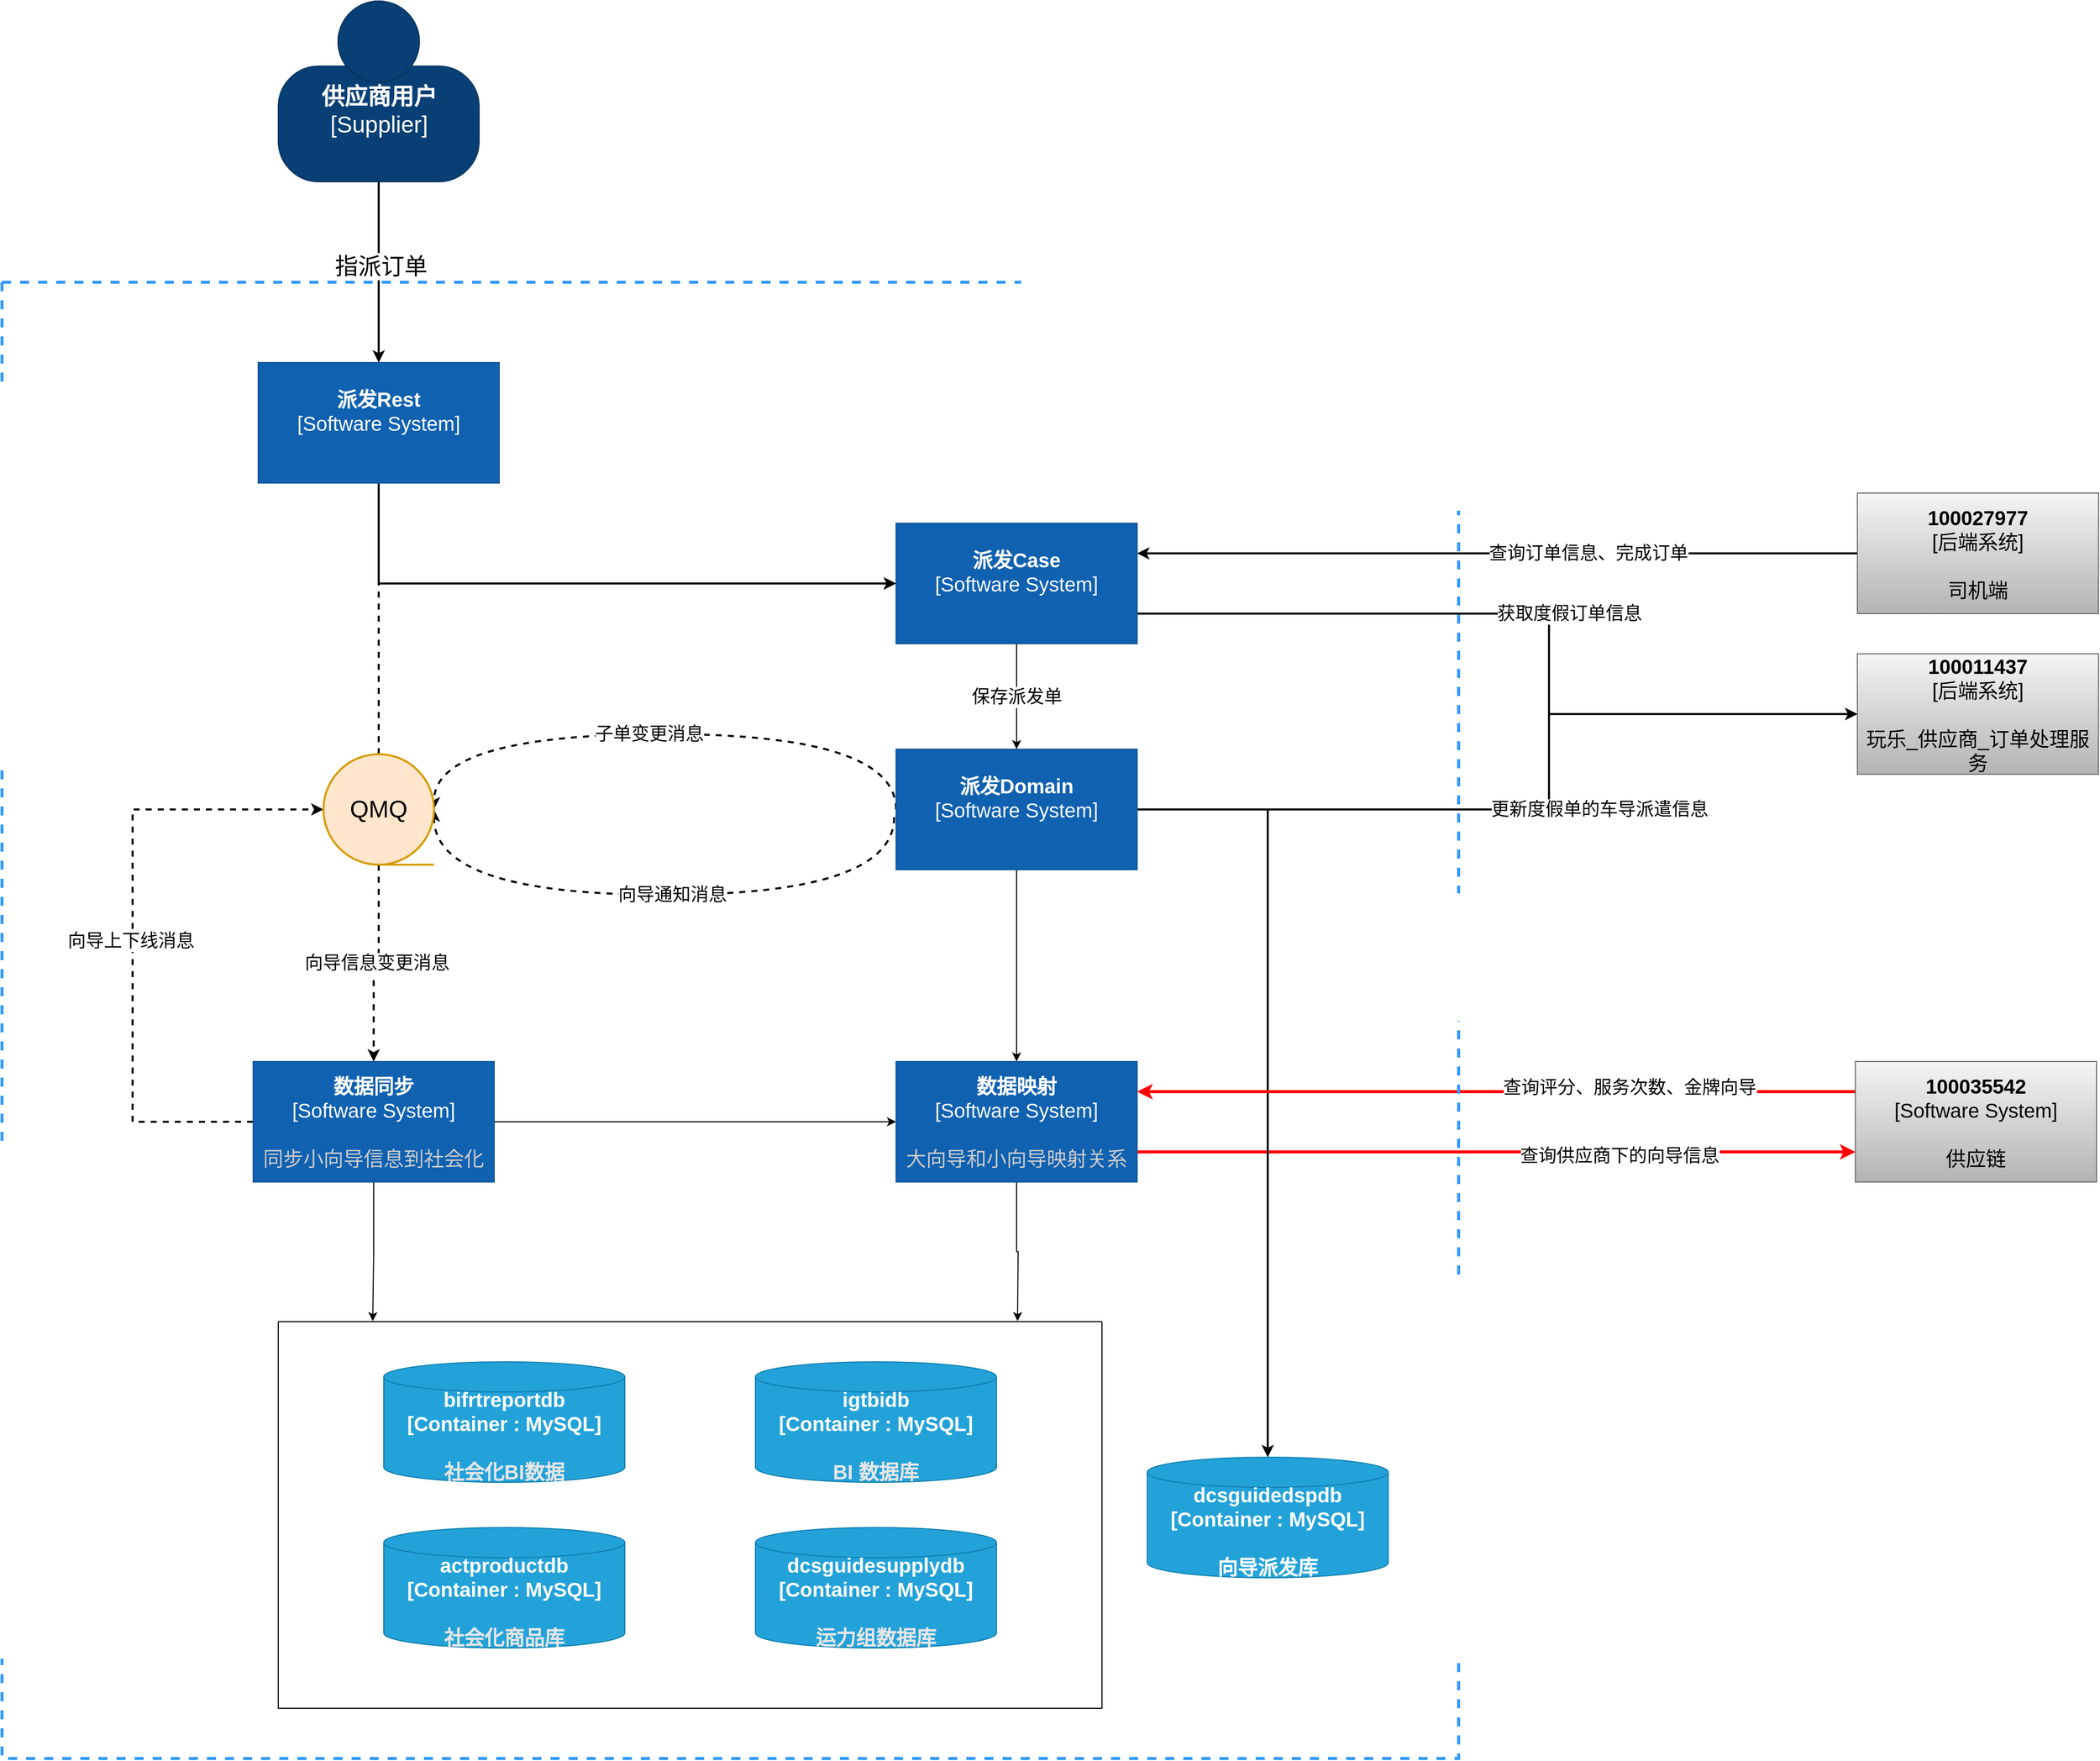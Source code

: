 <mxfile version="20.2.2" type="github" pages="2">
  <diagram id="vf1SmXCAN3oc0I7kgqa6" name="向导容器图">
    <mxGraphModel dx="1368" dy="1385" grid="1" gridSize="10" guides="1" tooltips="1" connect="1" arrows="1" fold="1" page="1" pageScale="1" pageWidth="827" pageHeight="1169" math="0" shadow="0">
      <root>
        <mxCell id="0" />
        <mxCell id="1" parent="0" />
        <mxCell id="sEEVSyeKvRTLSPbJhOf8-1" style="edgeStyle=orthogonalEdgeStyle;rounded=0;jumpStyle=none;orthogonalLoop=1;jettySize=auto;html=1;exitX=1;exitY=0.75;exitDx=0;exitDy=0;exitPerimeter=0;entryX=0;entryY=0.75;entryDx=0;entryDy=0;entryPerimeter=0;shadow=0;fontSize=15;fontColor=#000000;strokeWidth=3;strokeColor=#FF0000;" edge="1" parent="1" source="sEEVSyeKvRTLSPbJhOf8-4" target="sEEVSyeKvRTLSPbJhOf8-32">
          <mxGeometry relative="1" as="geometry" />
        </mxCell>
        <mxCell id="sEEVSyeKvRTLSPbJhOf8-2" value="查询供应商下的向导信息" style="edgeLabel;html=1;align=center;verticalAlign=middle;resizable=0;points=[];fontSize=18;rounded=0;" vertex="1" connectable="0" parent="sEEVSyeKvRTLSPbJhOf8-1">
          <mxGeometry x="0.056" y="-5" relative="1" as="geometry">
            <mxPoint x="102" y="-1" as="offset" />
          </mxGeometry>
        </mxCell>
        <mxCell id="sEEVSyeKvRTLSPbJhOf8-3" style="edgeStyle=orthogonalEdgeStyle;rounded=0;orthogonalLoop=1;jettySize=auto;html=1;exitX=0.5;exitY=1;exitDx=0;exitDy=0;exitPerimeter=0;fontSize=18;strokeColor=#000000;strokeWidth=1;entryX=0.972;entryY=-0.004;entryDx=0;entryDy=0;entryPerimeter=0;" edge="1" parent="1" source="sEEVSyeKvRTLSPbJhOf8-4">
          <mxGeometry relative="1" as="geometry">
            <mxPoint x="3020.96" y="1334.56" as="targetPoint" />
          </mxGeometry>
        </mxCell>
        <object placeholders="1" c4Name="数据映射" c4Type="Software System" c4Description="大向导和小向导映射关系" label="&lt;font style=&quot;font-size: 20px;&quot;&gt;&lt;b style=&quot;font-size: 20px;&quot;&gt;%c4Name%&lt;/b&gt;&lt;/font&gt;&lt;div style=&quot;font-size: 20px;&quot;&gt;[%c4Type%]&lt;/div&gt;&lt;br style=&quot;font-size: 20px;&quot;&gt;&lt;div style=&quot;font-size: 20px;&quot;&gt;&lt;font style=&quot;font-size: 20px;&quot;&gt;&lt;font color=&quot;#cccccc&quot; style=&quot;font-size: 20px;&quot;&gt;%c4Description%&lt;/font&gt;&lt;/font&gt;&lt;/div&gt;" id="sEEVSyeKvRTLSPbJhOf8-4">
          <mxCell style="rounded=0;whiteSpace=wrap;html=1;labelBackgroundColor=none;fillColor=#1061B0;fontColor=#ffffff;align=center;arcSize=10;strokeColor=#0D5091;metaEdit=1;resizable=0;points=[[0.25,0,0],[0.5,0,0],[0.75,0,0],[1,0.25,0],[1,0.5,0],[1,0.75,0],[0.75,1,0],[0.5,1,0],[0.25,1,0],[0,0.75,0],[0,0.5,0],[0,0.25,0]];fontSize=20;" vertex="1" parent="1">
            <mxGeometry x="2900" y="1076" width="240" height="120" as="geometry" />
          </mxCell>
        </object>
        <mxCell id="sEEVSyeKvRTLSPbJhOf8-5" style="edgeStyle=orthogonalEdgeStyle;rounded=0;jumpStyle=none;orthogonalLoop=1;jettySize=auto;html=1;exitX=0;exitY=0.5;exitDx=0;exitDy=0;exitPerimeter=0;entryX=0;entryY=0.5;entryDx=0;entryDy=0;entryPerimeter=0;shadow=0;fontSize=15;fontColor=#000000;strokeWidth=2;dashed=1;" edge="1" parent="1" source="sEEVSyeKvRTLSPbJhOf8-9" target="sEEVSyeKvRTLSPbJhOf8-26">
          <mxGeometry relative="1" as="geometry">
            <Array as="points">
              <mxPoint x="2140" y="1136" />
              <mxPoint x="2140" y="825" />
            </Array>
          </mxGeometry>
        </mxCell>
        <mxCell id="sEEVSyeKvRTLSPbJhOf8-6" value="向导上下线消息" style="edgeLabel;html=1;align=center;verticalAlign=middle;resizable=0;points=[];fontSize=18;fontColor=#000000;rounded=0;" vertex="1" connectable="0" parent="sEEVSyeKvRTLSPbJhOf8-5">
          <mxGeometry x="-0.033" y="2" relative="1" as="geometry">
            <mxPoint as="offset" />
          </mxGeometry>
        </mxCell>
        <mxCell id="sEEVSyeKvRTLSPbJhOf8-7" style="rounded=0;orthogonalLoop=1;jettySize=auto;html=1;exitX=0.5;exitY=1;exitDx=0;exitDy=0;exitPerimeter=0;fontSize=18;strokeColor=#000000;strokeWidth=1;edgeStyle=orthogonalEdgeStyle;entryX=0.028;entryY=-0.004;entryDx=0;entryDy=0;entryPerimeter=0;" edge="1" parent="1" source="sEEVSyeKvRTLSPbJhOf8-9">
          <mxGeometry relative="1" as="geometry">
            <mxPoint x="2379.04" y="1334.56" as="targetPoint" />
          </mxGeometry>
        </mxCell>
        <mxCell id="sEEVSyeKvRTLSPbJhOf8-8" style="edgeStyle=orthogonalEdgeStyle;rounded=0;orthogonalLoop=1;jettySize=auto;html=1;exitX=1;exitY=0.5;exitDx=0;exitDy=0;exitPerimeter=0;entryX=0;entryY=0.5;entryDx=0;entryDy=0;entryPerimeter=0;fontSize=18;strokeColor=#000000;strokeWidth=1;" edge="1" parent="1" source="sEEVSyeKvRTLSPbJhOf8-9" target="sEEVSyeKvRTLSPbJhOf8-4">
          <mxGeometry relative="1" as="geometry" />
        </mxCell>
        <object placeholders="1" c4Name="数据同步" c4Type="Software System" c4Description="同步小向导信息到社会化" label="&lt;font style=&quot;font-size: 20px;&quot;&gt;&lt;b style=&quot;font-size: 20px;&quot;&gt;%c4Name%&lt;/b&gt;&lt;/font&gt;&lt;div style=&quot;font-size: 20px;&quot;&gt;[%c4Type%]&lt;/div&gt;&lt;br style=&quot;font-size: 20px;&quot;&gt;&lt;div style=&quot;font-size: 20px;&quot;&gt;&lt;font style=&quot;font-size: 20px;&quot;&gt;&lt;font color=&quot;#cccccc&quot; style=&quot;font-size: 20px;&quot;&gt;%c4Description%&lt;/font&gt;&lt;/font&gt;&lt;/div&gt;" id="sEEVSyeKvRTLSPbJhOf8-9">
          <mxCell style="rounded=0;whiteSpace=wrap;html=1;labelBackgroundColor=none;fillColor=#1061B0;fontColor=#ffffff;align=center;arcSize=10;strokeColor=#0D5091;metaEdit=1;resizable=0;points=[[0.25,0,0],[0.5,0,0],[0.75,0,0],[1,0.25,0],[1,0.5,0],[1,0.75,0],[0.75,1,0],[0.5,1,0],[0.25,1,0],[0,0.75,0],[0,0.5,0],[0,0.25,0]];fontSize=20;" vertex="1" parent="1">
            <mxGeometry x="2260" y="1076" width="240" height="120" as="geometry" />
          </mxCell>
        </object>
        <mxCell id="sEEVSyeKvRTLSPbJhOf8-10" style="edgeStyle=orthogonalEdgeStyle;rounded=0;jumpStyle=none;orthogonalLoop=1;jettySize=auto;html=1;exitX=0.5;exitY=1;exitDx=0;exitDy=0;exitPerimeter=0;shadow=0;fontSize=15;fontColor=#000000;strokeWidth=2;entryX=0;entryY=0.5;entryDx=0;entryDy=0;entryPerimeter=0;" edge="1" parent="1" source="sEEVSyeKvRTLSPbJhOf8-11" target="sEEVSyeKvRTLSPbJhOf8-14">
          <mxGeometry relative="1" as="geometry" />
        </mxCell>
        <object placeholders="1" c4Name="派发Rest" c4Type="Software System" c4Description="" label="&lt;font style=&quot;font-size: 20px;&quot;&gt;&lt;b style=&quot;font-size: 20px;&quot;&gt;%c4Name%&lt;/b&gt;&lt;/font&gt;&lt;div style=&quot;font-size: 20px;&quot;&gt;[%c4Type%]&lt;/div&gt;&lt;br style=&quot;font-size: 20px;&quot;&gt;&lt;div style=&quot;font-size: 20px;&quot;&gt;&lt;font style=&quot;font-size: 20px;&quot;&gt;&lt;font color=&quot;#cccccc&quot; style=&quot;font-size: 20px;&quot;&gt;%c4Description%&lt;/font&gt;&lt;/font&gt;&lt;/div&gt;" id="sEEVSyeKvRTLSPbJhOf8-11">
          <mxCell style="rounded=0;whiteSpace=wrap;html=1;labelBackgroundColor=none;fillColor=#1061B0;fontColor=#ffffff;align=center;arcSize=10;strokeColor=#0D5091;metaEdit=1;resizable=0;points=[[0.25,0,0],[0.5,0,0],[0.75,0,0],[1,0.25,0],[1,0.5,0],[1,0.75,0],[0.75,1,0],[0.5,1,0],[0.25,1,0],[0,0.75,0],[0,0.5,0],[0,0.25,0]];fontSize=20;" vertex="1" parent="1">
            <mxGeometry x="2265" y="380" width="240" height="120" as="geometry" />
          </mxCell>
        </object>
        <mxCell id="sEEVSyeKvRTLSPbJhOf8-12" value="&lt;font style=&quot;font-size: 18px;&quot;&gt;保存派发单&lt;/font&gt;" style="edgeStyle=orthogonalEdgeStyle;rounded=0;jumpStyle=none;orthogonalLoop=1;jettySize=auto;html=1;entryX=0.5;entryY=0;entryDx=0;entryDy=0;entryPerimeter=0;shadow=0;fontSize=15;exitX=0.5;exitY=1;exitDx=0;exitDy=0;exitPerimeter=0;" edge="1" parent="1" source="sEEVSyeKvRTLSPbJhOf8-14" target="sEEVSyeKvRTLSPbJhOf8-23">
          <mxGeometry relative="1" as="geometry">
            <mxPoint x="3020" y="630" as="sourcePoint" />
          </mxGeometry>
        </mxCell>
        <mxCell id="sEEVSyeKvRTLSPbJhOf8-13" value="&lt;font style=&quot;font-size: 18px;&quot;&gt;获取度假订单信息&lt;/font&gt;" style="edgeStyle=orthogonalEdgeStyle;rounded=0;orthogonalLoop=1;jettySize=auto;html=1;exitX=1;exitY=0.75;exitDx=0;exitDy=0;exitPerimeter=0;entryX=0;entryY=0.5;entryDx=0;entryDy=0;entryPerimeter=0;fontSize=16;strokeColor=#000000;strokeWidth=2;" edge="1" parent="1" source="sEEVSyeKvRTLSPbJhOf8-14" target="sEEVSyeKvRTLSPbJhOf8-36">
          <mxGeometry x="0.004" y="20" relative="1" as="geometry">
            <Array as="points">
              <mxPoint x="3550" y="630" />
              <mxPoint x="3550" y="730" />
            </Array>
            <mxPoint as="offset" />
          </mxGeometry>
        </mxCell>
        <object placeholders="1" c4Name="派发Case" c4Type="Software System" c4Description="" label="&lt;font style=&quot;font-size: 20px;&quot;&gt;&lt;b style=&quot;font-size: 20px;&quot;&gt;%c4Name%&lt;/b&gt;&lt;/font&gt;&lt;div style=&quot;font-size: 20px;&quot;&gt;[%c4Type%]&lt;/div&gt;&lt;br style=&quot;font-size: 20px;&quot;&gt;&lt;div style=&quot;font-size: 20px;&quot;&gt;&lt;font style=&quot;font-size: 20px;&quot;&gt;&lt;font color=&quot;#cccccc&quot; style=&quot;font-size: 20px;&quot;&gt;%c4Description%&lt;/font&gt;&lt;/font&gt;&lt;/div&gt;" id="sEEVSyeKvRTLSPbJhOf8-14">
          <mxCell style="rounded=0;whiteSpace=wrap;html=1;labelBackgroundColor=none;fillColor=#1061B0;fontColor=#ffffff;align=center;arcSize=10;strokeColor=#0D5091;metaEdit=1;resizable=0;points=[[0.25,0,0],[0.5,0,0],[0.75,0,0],[1,0.25,0],[1,0.5,0],[1,0.75,0],[0.75,1,0],[0.5,1,0],[0.25,1,0],[0,0.75,0],[0,0.5,0],[0,0.25,0]];fontSize=20;" vertex="1" parent="1">
            <mxGeometry x="2900" y="540" width="240" height="120" as="geometry" />
          </mxCell>
        </object>
        <mxCell id="sEEVSyeKvRTLSPbJhOf8-15" style="edgeStyle=orthogonalEdgeStyle;rounded=0;jumpStyle=none;orthogonalLoop=1;jettySize=auto;html=1;exitX=0;exitY=0.5;exitDx=0;exitDy=0;exitPerimeter=0;shadow=0;fontSize=15;fontColor=#000000;strokeWidth=2;dashed=1;curved=1;entryX=1;entryY=0.5;entryDx=0;entryDy=0;entryPerimeter=0;" edge="1" parent="1" source="sEEVSyeKvRTLSPbJhOf8-23" target="sEEVSyeKvRTLSPbJhOf8-26">
          <mxGeometry relative="1" as="geometry">
            <Array as="points">
              <mxPoint x="2900" y="825" />
              <mxPoint x="2900" y="750" />
              <mxPoint x="2440" y="750" />
            </Array>
          </mxGeometry>
        </mxCell>
        <mxCell id="sEEVSyeKvRTLSPbJhOf8-16" value="子单变更消息" style="edgeLabel;html=1;align=center;verticalAlign=middle;resizable=0;points=[];fontSize=18;rounded=0;" vertex="1" connectable="0" parent="sEEVSyeKvRTLSPbJhOf8-15">
          <mxGeometry x="0.116" y="-1" relative="1" as="geometry">
            <mxPoint x="19" y="1" as="offset" />
          </mxGeometry>
        </mxCell>
        <mxCell id="sEEVSyeKvRTLSPbJhOf8-17" style="edgeStyle=orthogonalEdgeStyle;rounded=0;orthogonalLoop=1;jettySize=auto;html=1;exitX=0.5;exitY=1;exitDx=0;exitDy=0;exitPerimeter=0;entryX=0.5;entryY=0;entryDx=0;entryDy=0;entryPerimeter=0;fontSize=18;strokeColor=#000000;strokeWidth=1;" edge="1" parent="1" source="sEEVSyeKvRTLSPbJhOf8-23" target="sEEVSyeKvRTLSPbJhOf8-4">
          <mxGeometry relative="1" as="geometry" />
        </mxCell>
        <mxCell id="sEEVSyeKvRTLSPbJhOf8-18" style="edgeStyle=orthogonalEdgeStyle;curved=1;rounded=0;orthogonalLoop=1;jettySize=auto;html=1;exitX=-0.008;exitY=0.565;exitDx=0;exitDy=0;exitPerimeter=0;entryX=1;entryY=0.5;entryDx=0;entryDy=0;entryPerimeter=0;fontSize=18;strokeColor=#000000;strokeWidth=2;dashed=1;" edge="1" parent="1" source="sEEVSyeKvRTLSPbJhOf8-23" target="sEEVSyeKvRTLSPbJhOf8-26">
          <mxGeometry relative="1" as="geometry">
            <Array as="points">
              <mxPoint x="2898" y="910" />
              <mxPoint x="2440" y="910" />
            </Array>
          </mxGeometry>
        </mxCell>
        <mxCell id="sEEVSyeKvRTLSPbJhOf8-19" value="向导通知消息" style="edgeLabel;html=1;align=center;verticalAlign=middle;resizable=0;points=[];fontSize=18;rounded=0;" vertex="1" connectable="0" parent="sEEVSyeKvRTLSPbJhOf8-18">
          <mxGeometry x="-0.146" y="-4" relative="1" as="geometry">
            <mxPoint x="-34" y="4" as="offset" />
          </mxGeometry>
        </mxCell>
        <mxCell id="sEEVSyeKvRTLSPbJhOf8-20" style="edgeStyle=orthogonalEdgeStyle;rounded=0;orthogonalLoop=1;jettySize=auto;html=1;exitX=1;exitY=0.5;exitDx=0;exitDy=0;exitPerimeter=0;entryX=0;entryY=0.5;entryDx=0;entryDy=0;entryPerimeter=0;fontSize=18;strokeColor=#000000;strokeWidth=2;" edge="1" parent="1" source="sEEVSyeKvRTLSPbJhOf8-23" target="sEEVSyeKvRTLSPbJhOf8-36">
          <mxGeometry relative="1" as="geometry">
            <Array as="points">
              <mxPoint x="3550" y="825" />
              <mxPoint x="3550" y="730" />
            </Array>
          </mxGeometry>
        </mxCell>
        <mxCell id="sEEVSyeKvRTLSPbJhOf8-21" value="更新度假单的车导派遣信息" style="edgeLabel;html=1;align=center;verticalAlign=middle;resizable=0;points=[];fontSize=18;rounded=0;" vertex="1" connectable="0" parent="sEEVSyeKvRTLSPbJhOf8-20">
          <mxGeometry x="0.059" y="3" relative="1" as="geometry">
            <mxPoint x="53" y="20" as="offset" />
          </mxGeometry>
        </mxCell>
        <mxCell id="sEEVSyeKvRTLSPbJhOf8-22" style="edgeStyle=orthogonalEdgeStyle;rounded=0;orthogonalLoop=1;jettySize=auto;html=1;exitX=1;exitY=0.5;exitDx=0;exitDy=0;exitPerimeter=0;entryX=0.5;entryY=0;entryDx=0;entryDy=0;entryPerimeter=0;fontSize=18;strokeColor=#000000;strokeWidth=2;" edge="1" parent="1" source="sEEVSyeKvRTLSPbJhOf8-23" target="sEEVSyeKvRTLSPbJhOf8-37">
          <mxGeometry relative="1" as="geometry" />
        </mxCell>
        <object placeholders="1" c4Name="派发Domain" c4Type="Software System" c4Description="" label="&lt;font style=&quot;font-size: 20px;&quot;&gt;&lt;b style=&quot;font-size: 20px;&quot;&gt;%c4Name%&lt;/b&gt;&lt;/font&gt;&lt;div style=&quot;font-size: 20px;&quot;&gt;[%c4Type%]&lt;/div&gt;&lt;br style=&quot;font-size: 20px;&quot;&gt;&lt;div style=&quot;font-size: 20px;&quot;&gt;&lt;font style=&quot;font-size: 20px;&quot;&gt;&lt;font color=&quot;#cccccc&quot; style=&quot;font-size: 20px;&quot;&gt;%c4Description%&lt;/font&gt;&lt;/font&gt;&lt;/div&gt;" id="sEEVSyeKvRTLSPbJhOf8-23">
          <mxCell style="rounded=0;whiteSpace=wrap;html=1;labelBackgroundColor=none;fillColor=#1061B0;fontColor=#ffffff;align=center;arcSize=10;strokeColor=#0D5091;metaEdit=1;resizable=0;points=[[0.25,0,0],[0.5,0,0],[0.75,0,0],[1,0.25,0],[1,0.5,0],[1,0.75,0],[0.75,1,0],[0.5,1,0],[0.25,1,0],[0,0.75,0],[0,0.5,0],[0,0.25,0]];fontSize=20;" vertex="1" parent="1">
            <mxGeometry x="2900" y="765" width="240" height="120" as="geometry" />
          </mxCell>
        </object>
        <mxCell id="sEEVSyeKvRTLSPbJhOf8-24" value="&lt;font style=&quot;font-size: 18px;&quot;&gt;向导信息变更消息&lt;/font&gt;" style="edgeStyle=orthogonalEdgeStyle;rounded=0;jumpStyle=none;orthogonalLoop=1;jettySize=auto;html=1;exitX=0.5;exitY=1;exitDx=0;exitDy=0;exitPerimeter=0;entryX=0.5;entryY=0;entryDx=0;entryDy=0;entryPerimeter=0;shadow=0;fontSize=18;fontColor=#000000;dashed=1;strokeWidth=2;" edge="1" parent="1" source="sEEVSyeKvRTLSPbJhOf8-26" target="sEEVSyeKvRTLSPbJhOf8-9">
          <mxGeometry relative="1" as="geometry" />
        </mxCell>
        <mxCell id="sEEVSyeKvRTLSPbJhOf8-25" style="edgeStyle=orthogonalEdgeStyle;rounded=0;orthogonalLoop=1;jettySize=auto;html=1;exitX=0.5;exitY=0;exitDx=0;exitDy=0;exitPerimeter=0;entryX=0;entryY=0.5;entryDx=0;entryDy=0;entryPerimeter=0;fontSize=18;strokeColor=#000000;strokeWidth=2;dashed=1;" edge="1" parent="1" source="sEEVSyeKvRTLSPbJhOf8-26" target="sEEVSyeKvRTLSPbJhOf8-14">
          <mxGeometry relative="1" as="geometry" />
        </mxCell>
        <mxCell id="sEEVSyeKvRTLSPbJhOf8-26" value="QMQ" style="strokeWidth=2;html=1;shape=mxgraph.flowchart.sequential_data;whiteSpace=wrap;fontSize=24;labelBackgroundColor=#FFE6CC;fillColor=#ffe6cc;strokeColor=#d79b00;rounded=0;" vertex="1" parent="1">
          <mxGeometry x="2330" y="770" width="110" height="110" as="geometry" />
        </mxCell>
        <mxCell id="sEEVSyeKvRTLSPbJhOf8-27" style="edgeStyle=orthogonalEdgeStyle;rounded=0;orthogonalLoop=1;jettySize=auto;html=1;entryX=1;entryY=0.25;entryDx=0;entryDy=0;entryPerimeter=0;fontSize=18;strokeColor=#000000;strokeWidth=2;" edge="1" parent="1" target="sEEVSyeKvRTLSPbJhOf8-14">
          <mxGeometry relative="1" as="geometry">
            <mxPoint x="3810" y="570" as="sourcePoint" />
            <Array as="points">
              <mxPoint x="3857" y="570" />
            </Array>
          </mxGeometry>
        </mxCell>
        <mxCell id="sEEVSyeKvRTLSPbJhOf8-28" value="查询订单信息、完成订单" style="edgeLabel;html=1;align=center;verticalAlign=middle;resizable=0;points=[];fontSize=18;rounded=0;" vertex="1" connectable="0" parent="sEEVSyeKvRTLSPbJhOf8-27">
          <mxGeometry x="-0.087" y="3" relative="1" as="geometry">
            <mxPoint x="34" y="-3" as="offset" />
          </mxGeometry>
        </mxCell>
        <object placeholders="1" c4Name="100027977" c4Type="后端系统" c4Description="司机端" label="&lt;font style=&quot;font-size: 20px;&quot;&gt;&lt;b style=&quot;font-size: 20px;&quot;&gt;%c4Name%&lt;/b&gt;&lt;/font&gt;&lt;div style=&quot;font-size: 20px;&quot;&gt;[%c4Type%]&lt;/div&gt;&lt;br style=&quot;font-size: 20px;&quot;&gt;&lt;div style=&quot;font-size: 20px;&quot;&gt;&lt;font style=&quot;font-size: 20px;&quot;&gt;&lt;font style=&quot;font-size: 20px;&quot;&gt;%c4Description%&lt;/font&gt;&lt;/font&gt;&lt;/div&gt;" id="sEEVSyeKvRTLSPbJhOf8-29">
          <mxCell style="rounded=0;whiteSpace=wrap;html=1;labelBackgroundColor=none;fillColor=#f5f5f5;align=center;arcSize=10;strokeColor=#666666;metaEdit=1;resizable=0;points=[[0.25,0,0],[0.5,0,0],[0.75,0,0],[1,0.25,0],[1,0.5,0],[1,0.75,0],[0.75,1,0],[0.5,1,0],[0.25,1,0],[0,0.75,0],[0,0.5,0],[0,0.25,0]];fontSize=20;gradientColor=#b3b3b3;fontColor=#000000;" vertex="1" parent="1">
            <mxGeometry x="3857" y="510" width="240" height="120" as="geometry" />
          </mxCell>
        </object>
        <mxCell id="sEEVSyeKvRTLSPbJhOf8-30" style="edgeStyle=orthogonalEdgeStyle;rounded=0;orthogonalLoop=1;jettySize=auto;html=1;entryX=1;entryY=0.25;entryDx=0;entryDy=0;entryPerimeter=0;fontColor=#000000;strokeColor=#FF0000;exitX=0;exitY=0.25;exitDx=0;exitDy=0;exitPerimeter=0;strokeWidth=3;" edge="1" parent="1" source="sEEVSyeKvRTLSPbJhOf8-32" target="sEEVSyeKvRTLSPbJhOf8-4">
          <mxGeometry relative="1" as="geometry">
            <mxPoint x="3850" y="1110" as="sourcePoint" />
          </mxGeometry>
        </mxCell>
        <mxCell id="sEEVSyeKvRTLSPbJhOf8-31" value="查询评分、服务次数、金牌向导" style="edgeLabel;html=1;align=center;verticalAlign=middle;resizable=0;points=[];fontSize=18;rounded=0;" vertex="1" connectable="0" parent="sEEVSyeKvRTLSPbJhOf8-30">
          <mxGeometry x="-0.088" y="-4" relative="1" as="geometry">
            <mxPoint x="101" as="offset" />
          </mxGeometry>
        </mxCell>
        <object placeholders="1" c4Name="100035542" c4Type="Software System" c4Description="供应链" label="&lt;font style=&quot;font-size: 20px;&quot;&gt;&lt;b style=&quot;font-size: 20px;&quot;&gt;%c4Name%&lt;/b&gt;&lt;/font&gt;&lt;div style=&quot;font-size: 20px;&quot;&gt;[%c4Type%]&lt;/div&gt;&lt;br style=&quot;font-size: 20px;&quot;&gt;&lt;div style=&quot;font-size: 20px;&quot;&gt;&lt;font style=&quot;font-size: 20px;&quot;&gt;&lt;font style=&quot;font-size: 20px;&quot;&gt;%c4Description%&lt;/font&gt;&lt;/font&gt;&lt;/div&gt;" id="sEEVSyeKvRTLSPbJhOf8-32">
          <mxCell style="rounded=0;whiteSpace=wrap;html=1;labelBackgroundColor=none;fillColor=#f5f5f5;align=center;arcSize=10;strokeColor=#666666;metaEdit=1;resizable=0;points=[[0.25,0,0],[0.5,0,0],[0.75,0,0],[1,0.25,0],[1,0.5,0],[1,0.75,0],[0.75,1,0],[0.5,1,0],[0.25,1,0],[0,0.75,0],[0,0.5,0],[0,0.25,0]];fontSize=20;gradientColor=#b3b3b3;fontColor=#000000;" vertex="1" parent="1">
            <mxGeometry x="3855" y="1076" width="240" height="120" as="geometry" />
          </mxCell>
        </object>
        <mxCell id="sEEVSyeKvRTLSPbJhOf8-33" style="edgeStyle=orthogonalEdgeStyle;rounded=0;jumpStyle=none;orthogonalLoop=1;jettySize=auto;html=1;exitX=0.5;exitY=1;exitDx=0;exitDy=0;exitPerimeter=0;entryX=0.5;entryY=0;entryDx=0;entryDy=0;entryPerimeter=0;shadow=0;fontSize=15;fontColor=#000000;strokeWidth=2;strokeColor=#000000;" edge="1" parent="1" source="sEEVSyeKvRTLSPbJhOf8-35" target="sEEVSyeKvRTLSPbJhOf8-11">
          <mxGeometry relative="1" as="geometry" />
        </mxCell>
        <mxCell id="sEEVSyeKvRTLSPbJhOf8-34" value="指派订单" style="edgeLabel;html=1;align=center;verticalAlign=middle;resizable=0;points=[];fontSize=23;fontColor=#000000;rounded=0;" vertex="1" connectable="0" parent="sEEVSyeKvRTLSPbJhOf8-33">
          <mxGeometry x="-0.071" y="2" relative="1" as="geometry">
            <mxPoint as="offset" />
          </mxGeometry>
        </mxCell>
        <object placeholders="1" c4Name="供应商用户" c4Type="Supplier" c4Description="" label="&lt;font style=&quot;font-size: 23px;&quot;&gt;&lt;b style=&quot;font-size: 23px;&quot;&gt;%c4Name%&lt;/b&gt;&lt;/font&gt;&lt;div style=&quot;font-size: 23px;&quot;&gt;[%c4Type%]&lt;/div&gt;&lt;br style=&quot;font-size: 23px;&quot;&gt;&lt;div style=&quot;font-size: 23px;&quot;&gt;&lt;font style=&quot;font-size: 23px;&quot;&gt;&lt;font color=&quot;#cccccc&quot; style=&quot;font-size: 23px;&quot;&gt;%c4Description%&lt;/font&gt;&lt;/font&gt;&lt;/div&gt;" id="sEEVSyeKvRTLSPbJhOf8-35">
          <mxCell style="html=1;fontSize=23;dashed=0;whitespace=wrap;fillColor=#083F75;strokeColor=#06315C;fontColor=#ffffff;shape=mxgraph.c4.person2;align=center;metaEdit=1;points=[[0.5,0,0],[1,0.5,0],[1,0.75,0],[0.75,1,0],[0.5,1,0],[0.25,1,0],[0,0.75,0],[0,0.5,0]];resizable=0;rounded=0;" vertex="1" parent="1">
            <mxGeometry x="2285" y="20" width="200" height="180" as="geometry" />
          </mxCell>
        </object>
        <object placeholders="1" c4Name="100011437" c4Type="后端系统" c4Description=" 玩乐_供应商_订单处理服务" label="&lt;font style=&quot;font-size: 20px;&quot;&gt;&lt;b style=&quot;font-size: 20px;&quot;&gt;%c4Name%&lt;/b&gt;&lt;/font&gt;&lt;div style=&quot;font-size: 20px;&quot;&gt;[%c4Type%]&lt;/div&gt;&lt;br style=&quot;font-size: 20px;&quot;&gt;&lt;div style=&quot;font-size: 20px;&quot;&gt;&lt;font style=&quot;font-size: 20px;&quot;&gt;&lt;font style=&quot;font-size: 20px;&quot;&gt;%c4Description%&lt;/font&gt;&lt;/font&gt;&lt;/div&gt;" id="sEEVSyeKvRTLSPbJhOf8-36">
          <mxCell style="rounded=0;whiteSpace=wrap;html=1;labelBackgroundColor=none;fillColor=#f5f5f5;align=center;arcSize=10;strokeColor=#666666;metaEdit=1;resizable=0;points=[[0.25,0,0],[0.5,0,0],[0.75,0,0],[1,0.25,0],[1,0.5,0],[1,0.75,0],[0.75,1,0],[0.5,1,0],[0.25,1,0],[0,0.75,0],[0,0.5,0],[0,0.25,0]];fontSize=20;gradientColor=#b3b3b3;fontColor=#000000;" vertex="1" parent="1">
            <mxGeometry x="3857" y="670" width="240" height="120" as="geometry" />
          </mxCell>
        </object>
        <object placeholders="1" c4Type="dcsguidedspdb" c4Container="Container " c4Technology="MySQL" c4Description="向导派发库" label="&lt;font style=&quot;font-size: 20px;&quot;&gt;&lt;b style=&quot;font-size: 20px;&quot;&gt;%c4Type%&lt;/b&gt;&lt;/font&gt;&lt;div style=&quot;font-size: 20px;&quot;&gt;&lt;b style=&quot;font-size: 20px;&quot;&gt;[%c4Container%:&amp;nbsp;%c4Technology%]&lt;/b&gt;&lt;/div&gt;&lt;b style=&quot;font-size: 20px;&quot;&gt;&lt;br style=&quot;font-size: 20px;&quot;&gt;&lt;div style=&quot;font-size: 20px;&quot;&gt;&lt;font style=&quot;font-size: 20px;&quot;&gt;&lt;font style=&quot;font-size: 20px;&quot;&gt;%c4Description%&lt;/font&gt;&lt;/font&gt;&lt;/div&gt;&lt;/b&gt;" remark="存储订单信息" id="sEEVSyeKvRTLSPbJhOf8-37">
          <mxCell style="shape=cylinder3;size=15;whiteSpace=wrap;html=1;boundedLbl=1;rounded=0;labelBackgroundColor=none;fillColor=#23A2D9;fontSize=20;fontColor=#FFFFFF;align=center;strokeColor=#0E7DAD;metaEdit=1;points=[[0.5,0,0],[1,0.25,0],[1,0.5,0],[1,0.75,0],[0.5,1,0],[0,0.75,0],[0,0.5,0],[0,0.25,0]];resizable=0;" vertex="1" parent="1">
            <mxGeometry x="3150" y="1470" width="240" height="120" as="geometry" />
          </mxCell>
        </object>
        <mxCell id="sEEVSyeKvRTLSPbJhOf8-38" value="" style="swimlane;startSize=0;labelBackgroundColor=#FFE6CC;fontSize=18;dashed=1;strokeWidth=3;rounded=0;strokeColor=#3399FF;" vertex="1" parent="1">
          <mxGeometry x="2010" y="300" width="1450" height="1470" as="geometry" />
        </mxCell>
        <mxCell id="sEEVSyeKvRTLSPbJhOf8-39" value="" style="swimlane;startSize=0;rounded=0;shadow=0;glass=0;labelBackgroundColor=none;labelBorderColor=none;fontSize=15;fontColor=default;strokeColor=#000000;strokeWidth=1;" vertex="1" parent="sEEVSyeKvRTLSPbJhOf8-38">
          <mxGeometry x="275" y="1035" width="820" height="385" as="geometry" />
        </mxCell>
        <object placeholders="1" c4Type="igtbidb" c4Container="Container " c4Technology="MySQL" c4Description="BI 数据库" label="&lt;font style=&quot;font-size: 20px;&quot;&gt;&lt;b style=&quot;font-size: 20px;&quot;&gt;%c4Type%&lt;/b&gt;&lt;/font&gt;&lt;div style=&quot;font-size: 20px;&quot;&gt;&lt;b style=&quot;font-size: 20px;&quot;&gt;[%c4Container%:&amp;nbsp;%c4Technology%]&lt;/b&gt;&lt;/div&gt;&lt;b style=&quot;font-size: 20px;&quot;&gt;&lt;br style=&quot;font-size: 20px;&quot;&gt;&lt;div style=&quot;font-size: 20px;&quot;&gt;&lt;font style=&quot;font-size: 20px;&quot;&gt;&lt;font color=&quot;#E6E6E6&quot; style=&quot;font-size: 20px;&quot;&gt;%c4Description%&lt;/font&gt;&lt;/font&gt;&lt;/div&gt;&lt;/b&gt;" remark="向导归一化和服务次数" id="sEEVSyeKvRTLSPbJhOf8-40">
          <mxCell style="shape=cylinder3;size=15;whiteSpace=wrap;html=1;boundedLbl=1;rounded=0;labelBackgroundColor=none;fillColor=#23A2D9;fontSize=20;fontColor=#ffffff;align=center;strokeColor=#0E7DAD;metaEdit=1;points=[[0.5,0,0],[1,0.25,0],[1,0.5,0],[1,0.75,0],[0.5,1,0],[0,0.75,0],[0,0.5,0],[0,0.25,0]];resizable=0;" vertex="1" parent="sEEVSyeKvRTLSPbJhOf8-39">
            <mxGeometry x="475" y="40" width="240" height="120" as="geometry" />
          </mxCell>
        </object>
        <object placeholders="1" c4Type="dcsguidesupplydb" c4Container="Container " c4Technology="MySQL" c4Description="运力组数据库" label="&lt;font style=&quot;font-size: 20px;&quot;&gt;&lt;b style=&quot;font-size: 20px;&quot;&gt;%c4Type%&lt;/b&gt;&lt;/font&gt;&lt;div style=&quot;font-size: 20px;&quot;&gt;&lt;b style=&quot;font-size: 20px;&quot;&gt;[%c4Container%:&amp;nbsp;%c4Technology%]&lt;/b&gt;&lt;/div&gt;&lt;b style=&quot;font-size: 20px;&quot;&gt;&lt;br style=&quot;font-size: 20px;&quot;&gt;&lt;div style=&quot;font-size: 20px;&quot;&gt;&lt;font style=&quot;font-size: 20px;&quot;&gt;&lt;font color=&quot;#E6E6E6&quot; style=&quot;font-size: 20px;&quot;&gt;%c4Description%&lt;/font&gt;&lt;/font&gt;&lt;/div&gt;&lt;/b&gt;" remark="保存大向导和小向导的映射信息" id="sEEVSyeKvRTLSPbJhOf8-41">
          <mxCell style="shape=cylinder3;size=15;whiteSpace=wrap;html=1;boundedLbl=1;rounded=0;labelBackgroundColor=none;fillColor=#23A2D9;fontSize=20;fontColor=#ffffff;align=center;strokeColor=#0E7DAD;metaEdit=1;points=[[0.5,0,0],[1,0.25,0],[1,0.5,0],[1,0.75,0],[0.5,1,0],[0,0.75,0],[0,0.5,0],[0,0.25,0]];resizable=0;" vertex="1" parent="sEEVSyeKvRTLSPbJhOf8-39">
            <mxGeometry x="475" y="205" width="240" height="120" as="geometry" />
          </mxCell>
        </object>
        <object placeholders="1" c4Type="bifrtreportdb" c4Container="Container " c4Technology="MySQL" c4Description="社会化BI数据" label="&lt;font style=&quot;font-size: 20px;&quot;&gt;&lt;b style=&quot;font-size: 20px;&quot;&gt;%c4Type%&lt;/b&gt;&lt;/font&gt;&lt;div style=&quot;font-size: 20px;&quot;&gt;&lt;b style=&quot;font-size: 20px;&quot;&gt;[%c4Container%:&amp;nbsp;%c4Technology%]&lt;/b&gt;&lt;/div&gt;&lt;b style=&quot;font-size: 20px;&quot;&gt;&lt;br style=&quot;font-size: 20px;&quot;&gt;&lt;div style=&quot;font-size: 20px;&quot;&gt;&lt;font style=&quot;font-size: 20px;&quot;&gt;&lt;font color=&quot;#E6E6E6&quot; style=&quot;font-size: 20px;&quot;&gt;%c4Description%&lt;/font&gt;&lt;/font&gt;&lt;/div&gt;&lt;/b&gt;" remark="只用于查询金牌向导" id="sEEVSyeKvRTLSPbJhOf8-42">
          <mxCell style="shape=cylinder3;size=15;whiteSpace=wrap;html=1;boundedLbl=1;rounded=0;labelBackgroundColor=none;fillColor=#23A2D9;fontSize=20;fontColor=#ffffff;align=center;strokeColor=#0E7DAD;metaEdit=1;points=[[0.5,0,0],[1,0.25,0],[1,0.5,0],[1,0.75,0],[0.5,1,0],[0,0.75,0],[0,0.5,0],[0,0.25,0]];resizable=0;" vertex="1" parent="sEEVSyeKvRTLSPbJhOf8-39">
            <mxGeometry x="105" y="40" width="240" height="120" as="geometry" />
          </mxCell>
        </object>
        <object placeholders="1" c4Type="actproductdb" c4Container="Container " c4Technology="MySQL" c4Description="社会化商品库" label="&lt;font style=&quot;font-size: 20px;&quot;&gt;&lt;b style=&quot;font-size: 20px;&quot;&gt;%c4Type%&lt;/b&gt;&lt;/font&gt;&lt;div style=&quot;font-size: 20px;&quot;&gt;&lt;b style=&quot;font-size: 20px;&quot;&gt;[%c4Container%:&amp;nbsp;%c4Technology%]&lt;/b&gt;&lt;/div&gt;&lt;b style=&quot;font-size: 20px;&quot;&gt;&lt;br style=&quot;font-size: 20px;&quot;&gt;&lt;div style=&quot;font-size: 20px;&quot;&gt;&lt;font style=&quot;font-size: 20px;&quot;&gt;&lt;font color=&quot;#E6E6E6&quot; style=&quot;font-size: 20px;&quot;&gt;%c4Description%&lt;/font&gt;&lt;/font&gt;&lt;/div&gt;&lt;/b&gt;" remark="旧向导数据" id="sEEVSyeKvRTLSPbJhOf8-43">
          <mxCell style="shape=cylinder3;size=15;whiteSpace=wrap;html=1;boundedLbl=1;rounded=0;labelBackgroundColor=none;fillColor=#23A2D9;fontSize=20;fontColor=#ffffff;align=center;strokeColor=#0E7DAD;metaEdit=1;points=[[0.5,0,0],[1,0.25,0],[1,0.5,0],[1,0.75,0],[0.5,1,0],[0,0.75,0],[0,0.5,0],[0,0.25,0]];resizable=0;" vertex="1" parent="sEEVSyeKvRTLSPbJhOf8-39">
            <mxGeometry x="105" y="205" width="240" height="120" as="geometry" />
          </mxCell>
        </object>
      </root>
    </mxGraphModel>
  </diagram>
  <diagram id="3tJabSeaPJYnv-jOo_W9" name="向导容器图梳理">
    <mxGraphModel dx="19" dy="896" grid="1" gridSize="10" guides="1" tooltips="1" connect="1" arrows="1" fold="1" page="1" pageScale="1" pageWidth="827" pageHeight="1169" math="0" shadow="0">
      <root>
        <mxCell id="0" />
        <mxCell id="1" parent="0" />
        <mxCell id="e9M98Qfh6EJku2T9XBrh-7" style="rounded=0;orthogonalLoop=1;jettySize=auto;html=1;exitX=0.5;exitY=1;exitDx=0;exitDy=0;exitPerimeter=0;fontSize=18;strokeColor=#000000;strokeWidth=1;edgeStyle=orthogonalEdgeStyle;entryX=0.028;entryY=-0.004;entryDx=0;entryDy=0;entryPerimeter=0;" edge="1" parent="1" source="e9M98Qfh6EJku2T9XBrh-9">
          <mxGeometry relative="1" as="geometry">
            <mxPoint x="2379.04" y="1334.56" as="targetPoint" />
          </mxGeometry>
        </mxCell>
        <mxCell id="e9M98Qfh6EJku2T9XBrh-8" style="edgeStyle=orthogonalEdgeStyle;rounded=0;orthogonalLoop=1;jettySize=auto;html=1;exitX=1;exitY=0.5;exitDx=0;exitDy=0;exitPerimeter=0;entryX=0;entryY=0.5;entryDx=0;entryDy=0;entryPerimeter=0;fontSize=18;strokeColor=#000000;strokeWidth=1;" edge="1" parent="1" source="e9M98Qfh6EJku2T9XBrh-9" target="e9M98Qfh6EJku2T9XBrh-4">
          <mxGeometry relative="1" as="geometry" />
        </mxCell>
        <object placeholders="1" c4Name="数据同步" c4Type="100036176" c4Description="同步小向导信息到社会化" label="&lt;font style=&quot;font-size: 20px;&quot;&gt;&lt;b style=&quot;font-size: 20px;&quot;&gt;%c4Name%&lt;/b&gt;&lt;/font&gt;&lt;div style=&quot;font-size: 20px;&quot;&gt;[%c4Type%]&lt;/div&gt;&lt;br style=&quot;font-size: 20px;&quot;&gt;&lt;div style=&quot;font-size: 20px;&quot;&gt;&lt;font style=&quot;font-size: 20px;&quot;&gt;&lt;font color=&quot;#cccccc&quot; style=&quot;font-size: 20px;&quot;&gt;%c4Description%&lt;/font&gt;&lt;/font&gt;&lt;/div&gt;" id="e9M98Qfh6EJku2T9XBrh-9">
          <mxCell style="rounded=0;whiteSpace=wrap;html=1;labelBackgroundColor=none;fillColor=#1061B0;fontColor=#ffffff;align=center;arcSize=10;strokeColor=#0D5091;metaEdit=1;resizable=0;points=[[0.25,0,0],[0.5,0,0],[0.75,0,0],[1,0.25,0],[1,0.5,0],[1,0.75,0],[0.75,1,0],[0.5,1,0],[0.25,1,0],[0,0.75,0],[0,0.5,0],[0,0.25,0]];fontSize=20;" vertex="1" parent="1">
            <mxGeometry x="2260" y="1076" width="240" height="120" as="geometry" />
          </mxCell>
        </object>
        <mxCell id="e9M98Qfh6EJku2T9XBrh-10" style="edgeStyle=orthogonalEdgeStyle;rounded=0;jumpStyle=none;orthogonalLoop=1;jettySize=auto;html=1;exitX=0.5;exitY=1;exitDx=0;exitDy=0;exitPerimeter=0;shadow=0;fontSize=15;fontColor=#000000;strokeWidth=2;entryX=0;entryY=0.5;entryDx=0;entryDy=0;entryPerimeter=0;" edge="1" parent="1" source="e9M98Qfh6EJku2T9XBrh-11" target="e9M98Qfh6EJku2T9XBrh-14">
          <mxGeometry relative="1" as="geometry" />
        </mxCell>
        <object placeholders="1" c4Name="派发Rest" c4Type="100035780" c4Description="" label="&lt;font style=&quot;font-size: 20px;&quot;&gt;&lt;b style=&quot;font-size: 20px;&quot;&gt;%c4Name%&lt;/b&gt;&lt;/font&gt;&lt;div style=&quot;font-size: 20px;&quot;&gt;[%c4Type%]&lt;/div&gt;&lt;br style=&quot;font-size: 20px;&quot;&gt;&lt;div style=&quot;font-size: 20px;&quot;&gt;&lt;font style=&quot;font-size: 20px;&quot;&gt;&lt;font color=&quot;#cccccc&quot; style=&quot;font-size: 20px;&quot;&gt;%c4Description%&lt;/font&gt;&lt;/font&gt;&lt;/div&gt;" id="e9M98Qfh6EJku2T9XBrh-11">
          <mxCell style="rounded=0;whiteSpace=wrap;html=1;labelBackgroundColor=none;fillColor=#1061B0;fontColor=#ffffff;align=center;arcSize=10;strokeColor=#0D5091;metaEdit=1;resizable=0;points=[[0.25,0,0],[0.5,0,0],[0.75,0,0],[1,0.25,0],[1,0.5,0],[1,0.75,0],[0.75,1,0],[0.5,1,0],[0.25,1,0],[0,0.75,0],[0,0.5,0],[0,0.25,0]];fontSize=20;" vertex="1" parent="1">
            <mxGeometry x="2265" y="380" width="240" height="120" as="geometry" />
          </mxCell>
        </object>
        <mxCell id="e9M98Qfh6EJku2T9XBrh-13" value="&lt;font style=&quot;font-size: 18px;&quot;&gt;获取度假订单信息&lt;/font&gt;" style="edgeStyle=orthogonalEdgeStyle;rounded=0;orthogonalLoop=1;jettySize=auto;html=1;exitX=1;exitY=0.75;exitDx=0;exitDy=0;exitPerimeter=0;entryX=0;entryY=0.5;entryDx=0;entryDy=0;entryPerimeter=0;fontSize=16;strokeColor=#000000;strokeWidth=2;" edge="1" parent="1" source="e9M98Qfh6EJku2T9XBrh-14" target="e9M98Qfh6EJku2T9XBrh-36">
          <mxGeometry x="0.004" y="20" relative="1" as="geometry">
            <Array as="points">
              <mxPoint x="2630" y="630" />
              <mxPoint x="2630" y="730" />
              <mxPoint x="1710" y="730" />
            </Array>
            <mxPoint as="offset" />
          </mxGeometry>
        </mxCell>
        <mxCell id="e9M98Qfh6EJku2T9XBrh-20" style="edgeStyle=orthogonalEdgeStyle;rounded=0;orthogonalLoop=1;jettySize=auto;html=1;exitX=1;exitY=0.5;exitDx=0;exitDy=0;exitPerimeter=0;entryX=0;entryY=0.5;entryDx=0;entryDy=0;entryPerimeter=0;fontSize=18;strokeColor=#000000;strokeWidth=2;" edge="1" parent="1" source="e9M98Qfh6EJku2T9XBrh-23" target="e9M98Qfh6EJku2T9XBrh-36">
          <mxGeometry relative="1" as="geometry">
            <Array as="points">
              <mxPoint x="2630" y="825" />
              <mxPoint x="2630" y="730" />
              <mxPoint x="1710" y="730" />
            </Array>
          </mxGeometry>
        </mxCell>
        <mxCell id="e9M98Qfh6EJku2T9XBrh-21" value="更新度假单的车导派遣信息" style="edgeLabel;html=1;align=center;verticalAlign=middle;resizable=0;points=[];fontSize=18;rounded=0;" vertex="1" connectable="0" parent="e9M98Qfh6EJku2T9XBrh-20">
          <mxGeometry x="0.059" y="3" relative="1" as="geometry">
            <mxPoint x="53" y="20" as="offset" />
          </mxGeometry>
        </mxCell>
        <object placeholders="1" c4Name="100027977" c4Type="后端系统" c4Description="司机端" label="&lt;font style=&quot;font-size: 20px;&quot;&gt;&lt;b style=&quot;font-size: 20px;&quot;&gt;%c4Name%&lt;/b&gt;&lt;/font&gt;&lt;div style=&quot;font-size: 20px;&quot;&gt;[%c4Type%]&lt;/div&gt;&lt;br style=&quot;font-size: 20px;&quot;&gt;&lt;div style=&quot;font-size: 20px;&quot;&gt;&lt;font style=&quot;font-size: 20px;&quot;&gt;&lt;font style=&quot;font-size: 20px;&quot;&gt;%c4Description%&lt;/font&gt;&lt;/font&gt;&lt;/div&gt;" id="e9M98Qfh6EJku2T9XBrh-29">
          <mxCell style="rounded=0;whiteSpace=wrap;html=1;labelBackgroundColor=none;fillColor=#f5f5f5;align=center;arcSize=10;strokeColor=#666666;metaEdit=1;resizable=0;points=[[0.25,0,0],[0.5,0,0],[0.75,0,0],[1,0.25,0],[1,0.5,0],[1,0.75,0],[0.75,1,0],[0.5,1,0],[0.25,1,0],[0,0.75,0],[0,0.5,0],[0,0.25,0]];fontSize=20;gradientColor=#b3b3b3;fontColor=#000000;" vertex="1" parent="1">
            <mxGeometry x="2900" y="90" width="240" height="120" as="geometry" />
          </mxCell>
        </object>
        <mxCell id="e9M98Qfh6EJku2T9XBrh-33" style="edgeStyle=orthogonalEdgeStyle;rounded=0;jumpStyle=none;orthogonalLoop=1;jettySize=auto;html=1;exitX=0.5;exitY=1;exitDx=0;exitDy=0;exitPerimeter=0;entryX=0.5;entryY=0;entryDx=0;entryDy=0;entryPerimeter=0;shadow=0;fontSize=15;fontColor=#000000;strokeWidth=2;strokeColor=#000000;" edge="1" parent="1" source="e9M98Qfh6EJku2T9XBrh-35" target="e9M98Qfh6EJku2T9XBrh-11">
          <mxGeometry relative="1" as="geometry" />
        </mxCell>
        <mxCell id="e9M98Qfh6EJku2T9XBrh-34" value="指派订单" style="edgeLabel;html=1;align=center;verticalAlign=middle;resizable=0;points=[];fontSize=23;fontColor=#000000;rounded=0;" vertex="1" connectable="0" parent="e9M98Qfh6EJku2T9XBrh-33">
          <mxGeometry x="-0.071" y="2" relative="1" as="geometry">
            <mxPoint as="offset" />
          </mxGeometry>
        </mxCell>
        <object placeholders="1" c4Name="供应商用户" c4Type="Supplier" c4Description="" label="&lt;font style=&quot;font-size: 23px;&quot;&gt;&lt;b style=&quot;font-size: 23px;&quot;&gt;%c4Name%&lt;/b&gt;&lt;/font&gt;&lt;div style=&quot;font-size: 23px;&quot;&gt;[%c4Type%]&lt;/div&gt;&lt;br style=&quot;font-size: 23px;&quot;&gt;&lt;div style=&quot;font-size: 23px;&quot;&gt;&lt;font style=&quot;font-size: 23px;&quot;&gt;&lt;font color=&quot;#cccccc&quot; style=&quot;font-size: 23px;&quot;&gt;%c4Description%&lt;/font&gt;&lt;/font&gt;&lt;/div&gt;" id="e9M98Qfh6EJku2T9XBrh-35">
          <mxCell style="html=1;fontSize=23;dashed=0;whitespace=wrap;fillColor=#083F75;strokeColor=#06315C;fontColor=#ffffff;shape=mxgraph.c4.person2;align=center;metaEdit=1;points=[[0.5,0,0],[1,0.5,0],[1,0.75,0],[0.75,1,0],[0.5,1,0],[0.25,1,0],[0,0.75,0],[0,0.5,0]];resizable=0;rounded=0;" vertex="1" parent="1">
            <mxGeometry x="2285" y="20" width="200" height="180" as="geometry" />
          </mxCell>
        </object>
        <object placeholders="1" c4Name="100011437" c4Type="后端系统" c4Description=" 玩乐_供应商_订单处理服务" label="&lt;font style=&quot;font-size: 20px;&quot;&gt;&lt;b style=&quot;font-size: 20px;&quot;&gt;%c4Name%&lt;/b&gt;&lt;/font&gt;&lt;div style=&quot;font-size: 20px;&quot;&gt;[%c4Type%]&lt;/div&gt;&lt;br style=&quot;font-size: 20px;&quot;&gt;&lt;div style=&quot;font-size: 20px;&quot;&gt;&lt;font style=&quot;font-size: 20px;&quot;&gt;&lt;font style=&quot;font-size: 20px;&quot;&gt;%c4Description%&lt;/font&gt;&lt;/font&gt;&lt;/div&gt;" id="e9M98Qfh6EJku2T9XBrh-36">
          <mxCell style="rounded=0;whiteSpace=wrap;html=1;labelBackgroundColor=none;fillColor=#f5f5f5;align=center;arcSize=10;strokeColor=#666666;metaEdit=1;resizable=0;points=[[0.25,0,0],[0.5,0,0],[0.75,0,0],[1,0.25,0],[1,0.5,0],[1,0.75,0],[0.75,1,0],[0.5,1,0],[0.25,1,0],[0,0.75,0],[0,0.5,0],[0,0.25,0]];fontSize=20;gradientColor=#b3b3b3;fontColor=#000000;" vertex="1" parent="1">
            <mxGeometry x="1710" y="660" width="240" height="120" as="geometry" />
          </mxCell>
        </object>
        <mxCell id="e9M98Qfh6EJku2T9XBrh-38" value="" style="swimlane;startSize=0;labelBackgroundColor=#FFE6CC;fontSize=18;dashed=1;strokeWidth=3;rounded=0;strokeColor=#3399FF;" vertex="1" parent="1">
          <mxGeometry x="2110" y="300" width="1450" height="1470" as="geometry" />
        </mxCell>
        <mxCell id="e9M98Qfh6EJku2T9XBrh-39" value="" style="swimlane;startSize=0;rounded=0;shadow=0;glass=0;labelBackgroundColor=none;labelBorderColor=none;fontSize=15;fontColor=default;strokeColor=#000000;strokeWidth=1;" vertex="1" parent="e9M98Qfh6EJku2T9XBrh-38">
          <mxGeometry x="90" y="1040" width="820" height="385" as="geometry" />
        </mxCell>
        <object placeholders="1" c4Type="igtbidb" c4Container="Container " c4Technology="MySQL" c4Description="BI 数据库" label="&lt;font style=&quot;font-size: 20px;&quot;&gt;&lt;b style=&quot;font-size: 20px;&quot;&gt;%c4Type%&lt;/b&gt;&lt;/font&gt;&lt;div style=&quot;font-size: 20px;&quot;&gt;&lt;b style=&quot;font-size: 20px;&quot;&gt;[%c4Container%:&amp;nbsp;%c4Technology%]&lt;/b&gt;&lt;/div&gt;&lt;b style=&quot;font-size: 20px;&quot;&gt;&lt;br style=&quot;font-size: 20px;&quot;&gt;&lt;div style=&quot;font-size: 20px;&quot;&gt;&lt;font style=&quot;font-size: 20px;&quot;&gt;&lt;font color=&quot;#E6E6E6&quot; style=&quot;font-size: 20px;&quot;&gt;%c4Description%&lt;/font&gt;&lt;/font&gt;&lt;/div&gt;&lt;/b&gt;" remark="向导归一化和服务次数" id="e9M98Qfh6EJku2T9XBrh-40">
          <mxCell style="shape=cylinder3;size=15;whiteSpace=wrap;html=1;boundedLbl=1;rounded=0;labelBackgroundColor=none;fillColor=#23A2D9;fontSize=20;fontColor=#ffffff;align=center;strokeColor=#0E7DAD;metaEdit=1;points=[[0.5,0,0],[1,0.25,0],[1,0.5,0],[1,0.75,0],[0.5,1,0],[0,0.75,0],[0,0.5,0],[0,0.25,0]];resizable=0;" vertex="1" parent="e9M98Qfh6EJku2T9XBrh-39">
            <mxGeometry x="475" y="40" width="240" height="120" as="geometry" />
          </mxCell>
        </object>
        <object placeholders="1" c4Type="dcsguidesupplydb" c4Container="Container " c4Technology="MySQL" c4Description="运力组数据库" label="&lt;font style=&quot;font-size: 20px;&quot;&gt;&lt;b style=&quot;font-size: 20px;&quot;&gt;%c4Type%&lt;/b&gt;&lt;/font&gt;&lt;div style=&quot;font-size: 20px;&quot;&gt;&lt;b style=&quot;font-size: 20px;&quot;&gt;[%c4Container%:&amp;nbsp;%c4Technology%]&lt;/b&gt;&lt;/div&gt;&lt;b style=&quot;font-size: 20px;&quot;&gt;&lt;br style=&quot;font-size: 20px;&quot;&gt;&lt;div style=&quot;font-size: 20px;&quot;&gt;&lt;font style=&quot;font-size: 20px;&quot;&gt;&lt;font color=&quot;#E6E6E6&quot; style=&quot;font-size: 20px;&quot;&gt;%c4Description%&lt;/font&gt;&lt;/font&gt;&lt;/div&gt;&lt;/b&gt;" remark="保存大向导和小向导的映射信息" id="e9M98Qfh6EJku2T9XBrh-41">
          <mxCell style="shape=cylinder3;size=15;whiteSpace=wrap;html=1;boundedLbl=1;rounded=0;labelBackgroundColor=none;fillColor=#23A2D9;fontSize=20;fontColor=#ffffff;align=center;strokeColor=#0E7DAD;metaEdit=1;points=[[0.5,0,0],[1,0.25,0],[1,0.5,0],[1,0.75,0],[0.5,1,0],[0,0.75,0],[0,0.5,0],[0,0.25,0]];resizable=0;" vertex="1" parent="e9M98Qfh6EJku2T9XBrh-39">
            <mxGeometry x="475" y="205" width="240" height="120" as="geometry" />
          </mxCell>
        </object>
        <object placeholders="1" c4Type="bifrtreportdb" c4Container="Container " c4Technology="MySQL" c4Description="社会化BI数据" label="&lt;font style=&quot;font-size: 20px;&quot;&gt;&lt;b style=&quot;font-size: 20px;&quot;&gt;%c4Type%&lt;/b&gt;&lt;/font&gt;&lt;div style=&quot;font-size: 20px;&quot;&gt;&lt;b style=&quot;font-size: 20px;&quot;&gt;[%c4Container%:&amp;nbsp;%c4Technology%]&lt;/b&gt;&lt;/div&gt;&lt;b style=&quot;font-size: 20px;&quot;&gt;&lt;br style=&quot;font-size: 20px;&quot;&gt;&lt;div style=&quot;font-size: 20px;&quot;&gt;&lt;font style=&quot;font-size: 20px;&quot;&gt;&lt;font color=&quot;#E6E6E6&quot; style=&quot;font-size: 20px;&quot;&gt;%c4Description%&lt;/font&gt;&lt;/font&gt;&lt;/div&gt;&lt;/b&gt;" remark="只用于查询金牌向导" id="e9M98Qfh6EJku2T9XBrh-42">
          <mxCell style="shape=cylinder3;size=15;whiteSpace=wrap;html=1;boundedLbl=1;rounded=0;labelBackgroundColor=none;fillColor=#23A2D9;fontSize=20;fontColor=#ffffff;align=center;strokeColor=#0E7DAD;metaEdit=1;points=[[0.5,0,0],[1,0.25,0],[1,0.5,0],[1,0.75,0],[0.5,1,0],[0,0.75,0],[0,0.5,0],[0,0.25,0]];resizable=0;" vertex="1" parent="e9M98Qfh6EJku2T9XBrh-39">
            <mxGeometry x="105" y="40" width="240" height="120" as="geometry" />
          </mxCell>
        </object>
        <object placeholders="1" c4Type="actproductdb" c4Container="Container " c4Technology="MySQL" c4Description="社会化商品库" label="&lt;font style=&quot;font-size: 20px;&quot;&gt;&lt;b style=&quot;font-size: 20px;&quot;&gt;%c4Type%&lt;/b&gt;&lt;/font&gt;&lt;div style=&quot;font-size: 20px;&quot;&gt;&lt;b style=&quot;font-size: 20px;&quot;&gt;[%c4Container%:&amp;nbsp;%c4Technology%]&lt;/b&gt;&lt;/div&gt;&lt;b style=&quot;font-size: 20px;&quot;&gt;&lt;br style=&quot;font-size: 20px;&quot;&gt;&lt;div style=&quot;font-size: 20px;&quot;&gt;&lt;font style=&quot;font-size: 20px;&quot;&gt;&lt;font color=&quot;#E6E6E6&quot; style=&quot;font-size: 20px;&quot;&gt;%c4Description%&lt;/font&gt;&lt;/font&gt;&lt;/div&gt;&lt;/b&gt;" remark="旧向导数据" id="e9M98Qfh6EJku2T9XBrh-43">
          <mxCell style="shape=cylinder3;size=15;whiteSpace=wrap;html=1;boundedLbl=1;rounded=0;labelBackgroundColor=none;fillColor=#23A2D9;fontSize=20;fontColor=#ffffff;align=center;strokeColor=#0E7DAD;metaEdit=1;points=[[0.5,0,0],[1,0.25,0],[1,0.5,0],[1,0.75,0],[0.5,1,0],[0,0.75,0],[0,0.5,0],[0,0.25,0]];resizable=0;" vertex="1" parent="e9M98Qfh6EJku2T9XBrh-39">
            <mxGeometry x="105" y="205" width="240" height="120" as="geometry" />
          </mxCell>
        </object>
        <object placeholders="1" c4Name="派发Case" c4Type="100035782" c4Description="" label="&lt;font style=&quot;font-size: 20px;&quot;&gt;&lt;b style=&quot;font-size: 20px;&quot;&gt;%c4Name%&lt;/b&gt;&lt;/font&gt;&lt;div style=&quot;font-size: 20px;&quot;&gt;[%c4Type%]&lt;/div&gt;&lt;br style=&quot;font-size: 20px;&quot;&gt;&lt;div style=&quot;font-size: 20px;&quot;&gt;&lt;font style=&quot;font-size: 20px;&quot;&gt;&lt;font color=&quot;#cccccc&quot; style=&quot;font-size: 20px;&quot;&gt;%c4Description%&lt;/font&gt;&lt;/font&gt;&lt;/div&gt;" id="e9M98Qfh6EJku2T9XBrh-14">
          <mxCell style="rounded=0;whiteSpace=wrap;html=1;labelBackgroundColor=none;fillColor=#1061B0;fontColor=#ffffff;align=center;arcSize=10;strokeColor=#0D5091;metaEdit=1;resizable=0;points=[[0.25,0,0],[0.5,0,0],[0.75,0,0],[1,0.25,0],[1,0.5,0],[1,0.75,0],[0.75,1,0],[0.5,1,0],[0.25,1,0],[0,0.75,0],[0,0.5,0],[0,0.25,0]];fontSize=20;" vertex="1" parent="e9M98Qfh6EJku2T9XBrh-38">
            <mxGeometry x="690" y="250" width="240" height="120" as="geometry" />
          </mxCell>
        </object>
        <object placeholders="1" c4Name="派发Domain" c4Type="100035784" c4Description="" label="&lt;font style=&quot;font-size: 20px;&quot;&gt;&lt;b style=&quot;font-size: 20px;&quot;&gt;%c4Name%&lt;/b&gt;&lt;/font&gt;&lt;div style=&quot;font-size: 20px;&quot;&gt;[%c4Type%]&lt;/div&gt;&lt;br style=&quot;font-size: 20px;&quot;&gt;&lt;div style=&quot;font-size: 20px;&quot;&gt;&lt;font style=&quot;font-size: 20px;&quot;&gt;&lt;font color=&quot;#cccccc&quot; style=&quot;font-size: 20px;&quot;&gt;%c4Description%&lt;/font&gt;&lt;/font&gt;&lt;/div&gt;" id="e9M98Qfh6EJku2T9XBrh-23">
          <mxCell style="rounded=0;whiteSpace=wrap;html=1;labelBackgroundColor=none;fillColor=#1061B0;fontColor=#ffffff;align=center;arcSize=10;strokeColor=#0D5091;metaEdit=1;resizable=0;points=[[0.25,0,0],[0.5,0,0],[0.75,0,0],[1,0.25,0],[1,0.5,0],[1,0.75,0],[0.75,1,0],[0.5,1,0],[0.25,1,0],[0,0.75,0],[0,0.5,0],[0,0.25,0]];fontSize=20;" vertex="1" parent="e9M98Qfh6EJku2T9XBrh-38">
            <mxGeometry x="690" y="520" width="240" height="120" as="geometry" />
          </mxCell>
        </object>
        <mxCell id="e9M98Qfh6EJku2T9XBrh-12" value="&lt;font style=&quot;font-size: 18px;&quot;&gt;保存派发单&lt;/font&gt;" style="edgeStyle=orthogonalEdgeStyle;rounded=0;jumpStyle=none;orthogonalLoop=1;jettySize=auto;html=1;entryX=0.5;entryY=0;entryDx=0;entryDy=0;entryPerimeter=0;shadow=0;fontSize=15;exitX=0.5;exitY=1;exitDx=0;exitDy=0;exitPerimeter=0;" edge="1" parent="e9M98Qfh6EJku2T9XBrh-38" source="e9M98Qfh6EJku2T9XBrh-14" target="e9M98Qfh6EJku2T9XBrh-23">
          <mxGeometry relative="1" as="geometry">
            <mxPoint x="1010" y="330" as="sourcePoint" />
          </mxGeometry>
        </mxCell>
        <object placeholders="1" c4Name="数据映射" c4Type="100036158" c4Description="大向导和小向导映射关系" label="&lt;font style=&quot;font-size: 20px;&quot;&gt;&lt;b style=&quot;font-size: 20px;&quot;&gt;%c4Name%&lt;/b&gt;&lt;/font&gt;&lt;div style=&quot;font-size: 20px;&quot;&gt;[%c4Type%]&lt;/div&gt;&lt;br style=&quot;font-size: 20px;&quot;&gt;&lt;div style=&quot;font-size: 20px;&quot;&gt;&lt;font style=&quot;font-size: 20px;&quot;&gt;&lt;font color=&quot;#cccccc&quot; style=&quot;font-size: 20px;&quot;&gt;%c4Description%&lt;/font&gt;&lt;/font&gt;&lt;/div&gt;" id="e9M98Qfh6EJku2T9XBrh-4">
          <mxCell style="rounded=0;whiteSpace=wrap;html=1;labelBackgroundColor=none;fillColor=#1061B0;fontColor=#ffffff;align=center;arcSize=10;strokeColor=#0D5091;metaEdit=1;resizable=0;points=[[0.25,0,0],[0.5,0,0],[0.75,0,0],[1,0.25,0],[1,0.5,0],[1,0.75,0],[0.75,1,0],[0.5,1,0],[0.25,1,0],[0,0.75,0],[0,0.5,0],[0,0.25,0]];fontSize=20;" vertex="1" parent="e9M98Qfh6EJku2T9XBrh-38">
            <mxGeometry x="690" y="776" width="240" height="120" as="geometry" />
          </mxCell>
        </object>
        <mxCell id="e9M98Qfh6EJku2T9XBrh-17" style="edgeStyle=orthogonalEdgeStyle;rounded=0;orthogonalLoop=1;jettySize=auto;html=1;exitX=0.5;exitY=1;exitDx=0;exitDy=0;exitPerimeter=0;entryX=0.5;entryY=0;entryDx=0;entryDy=0;entryPerimeter=0;fontSize=18;strokeColor=#000000;strokeWidth=1;" edge="1" parent="e9M98Qfh6EJku2T9XBrh-38" source="e9M98Qfh6EJku2T9XBrh-23" target="e9M98Qfh6EJku2T9XBrh-4">
          <mxGeometry relative="1" as="geometry" />
        </mxCell>
        <mxCell id="e9M98Qfh6EJku2T9XBrh-64" style="edgeStyle=orthogonalEdgeStyle;rounded=0;orthogonalLoop=1;jettySize=auto;html=1;fontColor=#FF0000;" edge="1" parent="e9M98Qfh6EJku2T9XBrh-38" source="e9M98Qfh6EJku2T9XBrh-63" target="e9M98Qfh6EJku2T9XBrh-37">
          <mxGeometry relative="1" as="geometry" />
        </mxCell>
        <object placeholders="1" c4Name="派发Domain" c4Type="100035784" c4Description="" label="&lt;font style=&quot;font-size: 16px&quot;&gt;&lt;b&gt;%c4Name%&lt;/b&gt;&lt;/font&gt;&lt;div&gt;[%c4Type%]&lt;/div&gt;&lt;br&gt;&lt;div&gt;&lt;font style=&quot;font-size: 11px&quot;&gt;&lt;font color=&quot;#cccccc&quot;&gt;%c4Description%&lt;/font&gt;&lt;/div&gt;" id="e9M98Qfh6EJku2T9XBrh-63">
          <mxCell style="rounded=1;whiteSpace=wrap;html=1;labelBackgroundColor=none;fillColor=#1061B0;fontColor=#ffffff;align=center;arcSize=10;strokeColor=#0D5091;metaEdit=1;resizable=0;points=[[0.25,0,0],[0.5,0,0],[0.75,0,0],[1,0.25,0],[1,0.5,0],[1,0.75,0],[0.75,1,0],[0.5,1,0],[0.25,1,0],[0,0.75,0],[0,0.5,0],[0,0.25,0]];" vertex="1" parent="e9M98Qfh6EJku2T9XBrh-38">
            <mxGeometry x="200" y="510" width="240" height="120" as="geometry" />
          </mxCell>
        </object>
        <object placeholders="1" c4Type="dcsguidedspdb" c4Container="Container " c4Technology="MySQL" c4Description="向导派发库" label="&lt;font style=&quot;font-size: 20px;&quot;&gt;&lt;b style=&quot;font-size: 20px;&quot;&gt;%c4Type%&lt;/b&gt;&lt;/font&gt;&lt;div style=&quot;font-size: 20px;&quot;&gt;&lt;b style=&quot;font-size: 20px;&quot;&gt;[%c4Container%:&amp;nbsp;%c4Technology%]&lt;/b&gt;&lt;/div&gt;&lt;b style=&quot;font-size: 20px;&quot;&gt;&lt;br style=&quot;font-size: 20px;&quot;&gt;&lt;div style=&quot;font-size: 20px;&quot;&gt;&lt;font style=&quot;font-size: 20px;&quot;&gt;&lt;font style=&quot;font-size: 20px;&quot;&gt;%c4Description%&lt;/font&gt;&lt;/font&gt;&lt;/div&gt;&lt;/b&gt;" remark="存储订单信息" id="e9M98Qfh6EJku2T9XBrh-37">
          <mxCell style="shape=cylinder3;size=15;whiteSpace=wrap;html=1;boundedLbl=1;rounded=0;labelBackgroundColor=none;fillColor=#23A2D9;fontSize=20;fontColor=#FFFFFF;align=center;strokeColor=#0E7DAD;metaEdit=1;points=[[0.5,0,0],[1,0.25,0],[1,0.5,0],[1,0.75,0],[0.5,1,0],[0,0.75,0],[0,0.5,0],[0,0.25,0]];resizable=0;" vertex="1" parent="e9M98Qfh6EJku2T9XBrh-38">
            <mxGeometry x="200" y="656" width="240" height="120" as="geometry" />
          </mxCell>
        </object>
        <object placeholders="1" c4Name="数据映射" c4Type="100036158" c4Description="大向导和小向导映射关系" label="&lt;font style=&quot;font-size: 16px&quot;&gt;&lt;b&gt;%c4Name%&lt;/b&gt;&lt;/font&gt;&lt;div&gt;[%c4Type%]&lt;/div&gt;&lt;br&gt;&lt;div&gt;&lt;font style=&quot;font-size: 11px&quot;&gt;&lt;font color=&quot;#cccccc&quot;&gt;%c4Description%&lt;/font&gt;&lt;/div&gt;" id="e9M98Qfh6EJku2T9XBrh-65">
          <mxCell style="rounded=1;whiteSpace=wrap;html=1;labelBackgroundColor=none;fillColor=#1061B0;fontColor=#ffffff;align=center;arcSize=10;strokeColor=#0D5091;metaEdit=1;resizable=0;points=[[0.25,0,0],[0.5,0,0],[0.75,0,0],[1,0.25,0],[1,0.5,0],[1,0.75,0],[0.75,1,0],[0.5,1,0],[0.25,1,0],[0,0.75,0],[0,0.5,0],[0,0.25,0]];" vertex="1" parent="e9M98Qfh6EJku2T9XBrh-38">
            <mxGeometry x="1130" y="776" width="240" height="120" as="geometry" />
          </mxCell>
        </object>
        <mxCell id="e9M98Qfh6EJku2T9XBrh-68" style="edgeStyle=orthogonalEdgeStyle;rounded=0;orthogonalLoop=1;jettySize=auto;html=1;fontColor=#FF0000;" edge="1" parent="e9M98Qfh6EJku2T9XBrh-38" source="e9M98Qfh6EJku2T9XBrh-67" target="e9M98Qfh6EJku2T9XBrh-65">
          <mxGeometry relative="1" as="geometry" />
        </mxCell>
        <object placeholders="1" c4Type="dcsguidesupplydb" c4Container="Container " c4Technology="MySQL" c4Description="向导核心库" label="&lt;font style=&quot;font-size: 20px;&quot;&gt;&lt;b style=&quot;font-size: 20px;&quot;&gt;%c4Type%&lt;/b&gt;&lt;/font&gt;&lt;div style=&quot;font-size: 20px;&quot;&gt;&lt;b style=&quot;font-size: 20px;&quot;&gt;[%c4Container%:&amp;nbsp;%c4Technology%]&lt;/b&gt;&lt;/div&gt;&lt;b style=&quot;font-size: 20px;&quot;&gt;&lt;br style=&quot;font-size: 20px;&quot;&gt;&lt;div style=&quot;font-size: 20px;&quot;&gt;&lt;font style=&quot;font-size: 20px;&quot;&gt;&lt;font color=&quot;#E6E6E6&quot; style=&quot;font-size: 20px;&quot;&gt;%c4Description%&lt;/font&gt;&lt;/font&gt;&lt;/div&gt;&lt;/b&gt;" remark="保存大向导和小向导的映射信息" id="e9M98Qfh6EJku2T9XBrh-67">
          <mxCell style="shape=cylinder3;size=15;whiteSpace=wrap;html=1;boundedLbl=1;rounded=0;labelBackgroundColor=none;fillColor=#23A2D9;fontSize=20;fontColor=#ffffff;align=center;strokeColor=#0E7DAD;metaEdit=1;points=[[0.5,0,0],[1,0.25,0],[1,0.5,0],[1,0.75,0],[0.5,1,0],[0,0.75,0],[0,0.5,0],[0,0.25,0]];resizable=0;" vertex="1" parent="e9M98Qfh6EJku2T9XBrh-38">
            <mxGeometry x="1130" y="1020" width="240" height="120" as="geometry" />
          </mxCell>
        </object>
        <object placeholders="1" c4Name="数据同步服务" c4Type="100036176" c4Description="同步数据到社会化" label="&lt;font style=&quot;font-size: 16px&quot;&gt;&lt;b&gt;%c4Name%&lt;/b&gt;&lt;/font&gt;&lt;div&gt;[%c4Type%]&lt;/div&gt;&lt;br&gt;&lt;div&gt;&lt;font style=&quot;font-size: 11px&quot;&gt;&lt;font color=&quot;#cccccc&quot;&gt;%c4Description%&lt;/font&gt;&lt;/div&gt;" id="e9M98Qfh6EJku2T9XBrh-69">
          <mxCell style="rounded=1;whiteSpace=wrap;html=1;labelBackgroundColor=none;fillColor=#1061B0;fontColor=#ffffff;align=center;arcSize=10;strokeColor=#0D5091;metaEdit=1;resizable=0;points=[[0.25,0,0],[0.5,0,0],[0.75,0,0],[1,0.25,0],[1,0.5,0],[1,0.75,0],[0.75,1,0],[0.5,1,0],[0.25,1,0],[0,0.75,0],[0,0.5,0],[0,0.25,0]];" vertex="1" parent="e9M98Qfh6EJku2T9XBrh-38">
            <mxGeometry x="1130" y="600" width="240" height="120" as="geometry" />
          </mxCell>
        </object>
        <object placeholders="1" c4Name="供应链" c4Type="SystemScopeBoundary" c4Application="" label="&lt;font style=&quot;font-size: 16px&quot;&gt;&lt;b&gt;&lt;div style=&quot;text-align: left&quot;&gt;%c4Name%&lt;/div&gt;&lt;/b&gt;&lt;/font&gt;&lt;div style=&quot;text-align: left&quot;&gt;[%c4Application%]&lt;/div&gt;" id="e9M98Qfh6EJku2T9XBrh-45">
          <mxCell style="rounded=1;fontSize=11;whiteSpace=wrap;html=1;dashed=1;arcSize=20;fillColor=none;strokeColor=#666666;fontColor=#333333;labelBackgroundColor=none;align=left;verticalAlign=bottom;labelBorderColor=none;spacingTop=0;spacing=10;dashPattern=8 4;metaEdit=1;rotatable=0;perimeter=rectanglePerimeter;noLabel=0;labelPadding=0;allowArrows=0;connectable=0;expand=0;recursiveResize=0;editable=1;pointerEvents=0;absoluteArcSize=1;points=[[0.25,0,0],[0.5,0,0],[0.75,0,0],[1,0.25,0],[1,0.5,0],[1,0.75,0],[0.75,1,0],[0.5,1,0],[0.25,1,0],[0,0.75,0],[0,0.5,0],[0,0.25,0]];" vertex="1" parent="1">
            <mxGeometry x="3630" y="430" width="1030" height="1340" as="geometry" />
          </mxCell>
        </object>
        <mxCell id="e9M98Qfh6EJku2T9XBrh-58" style="edgeStyle=orthogonalEdgeStyle;rounded=0;orthogonalLoop=1;jettySize=auto;html=1;fontColor=#FF0000;" edge="1" parent="1" source="e9M98Qfh6EJku2T9XBrh-46" target="e9M98Qfh6EJku2T9XBrh-57">
          <mxGeometry relative="1" as="geometry" />
        </mxCell>
        <object placeholders="1" c4Name="供应链系统" c4Type="100035542" c4Description="向导供应链运力管理DOMIAN服务" label="&lt;font style=&quot;font-size: 16px&quot;&gt;&lt;b&gt;%c4Name%&lt;/b&gt;&lt;/font&gt;&lt;div&gt;[%c4Type%]&lt;/div&gt;&lt;br&gt;&lt;div&gt;&lt;font style=&quot;font-size: 11px&quot;&gt;&lt;font color=&quot;#cccccc&quot;&gt;%c4Description%&lt;/font&gt;&lt;/div&gt;" id="e9M98Qfh6EJku2T9XBrh-46">
          <mxCell style="rounded=1;whiteSpace=wrap;html=1;labelBackgroundColor=none;fillColor=#8C8496;fontColor=#ffffff;align=center;arcSize=10;strokeColor=#736782;metaEdit=1;resizable=0;points=[[0.25,0,0],[0.5,0,0],[0.75,0,0],[1,0.25,0],[1,0.5,0],[1,0.75,0],[0.75,1,0],[0.5,1,0],[0.25,1,0],[0,0.75,0],[0,0.5,0],[0,0.25,0]];" vertex="1" parent="1">
            <mxGeometry x="3700" y="1076" width="240" height="120" as="geometry" />
          </mxCell>
        </object>
        <mxCell id="e9M98Qfh6EJku2T9XBrh-53" style="edgeStyle=orthogonalEdgeStyle;rounded=0;orthogonalLoop=1;jettySize=auto;html=1;fontColor=#FF0000;" edge="1" parent="1" source="e9M98Qfh6EJku2T9XBrh-52" target="e9M98Qfh6EJku2T9XBrh-46">
          <mxGeometry relative="1" as="geometry">
            <Array as="points">
              <mxPoint x="4030" y="1136" />
              <mxPoint x="4030" y="1136" />
            </Array>
          </mxGeometry>
        </mxCell>
        <mxCell id="e9M98Qfh6EJku2T9XBrh-54" value="&amp;nbsp;入驻审核通过" style="edgeLabel;html=1;align=center;verticalAlign=middle;resizable=0;points=[];fontColor=#FF0000;" vertex="1" connectable="0" parent="e9M98Qfh6EJku2T9XBrh-53">
          <mxGeometry x="0.312" y="1" relative="1" as="geometry">
            <mxPoint x="29" y="-1" as="offset" />
          </mxGeometry>
        </mxCell>
        <mxCell id="e9M98Qfh6EJku2T9XBrh-56" style="edgeStyle=orthogonalEdgeStyle;rounded=0;orthogonalLoop=1;jettySize=auto;html=1;entryX=0.5;entryY=0;entryDx=0;entryDy=0;entryPerimeter=0;fontColor=#FF0000;" edge="1" parent="1" source="e9M98Qfh6EJku2T9XBrh-52" target="e9M98Qfh6EJku2T9XBrh-55">
          <mxGeometry relative="1" as="geometry" />
        </mxCell>
        <object placeholders="1" c4Name="供应链入驻审核系统" c4Type="100036322" c4Description="向导供应链运力入驻DOMIAN服务" label="&lt;font style=&quot;font-size: 16px&quot;&gt;&lt;b&gt;%c4Name%&lt;/b&gt;&lt;/font&gt;&lt;div&gt;[%c4Type%]&lt;/div&gt;&lt;br&gt;&lt;div&gt;&lt;font style=&quot;font-size: 11px&quot;&gt;&lt;font color=&quot;#cccccc&quot;&gt;%c4Description%&lt;/font&gt;&lt;/div&gt;" id="e9M98Qfh6EJku2T9XBrh-52">
          <mxCell style="rounded=1;whiteSpace=wrap;html=1;labelBackgroundColor=none;fillColor=#8C8496;fontColor=#ffffff;align=center;arcSize=10;strokeColor=#736782;metaEdit=1;resizable=0;points=[[0.25,0,0],[0.5,0,0],[0.75,0,0],[1,0.25,0],[1,0.5,0],[1,0.75,0],[0.75,1,0],[0.5,1,0],[0.25,1,0],[0,0.75,0],[0,0.5,0],[0,0.25,0]];" vertex="1" parent="1">
            <mxGeometry x="4090" y="1076" width="240" height="120" as="geometry" />
          </mxCell>
        </object>
        <object placeholders="1" c4Type="dcsguideenterdb" c4Container="Container " c4Technology="MySQL" c4Description="供应链入驻库" label="&lt;font style=&quot;font-size: 20px;&quot;&gt;&lt;b style=&quot;font-size: 20px;&quot;&gt;%c4Type%&lt;/b&gt;&lt;/font&gt;&lt;div style=&quot;font-size: 20px;&quot;&gt;&lt;b style=&quot;font-size: 20px;&quot;&gt;[%c4Container%:&amp;nbsp;%c4Technology%]&lt;/b&gt;&lt;/div&gt;&lt;b style=&quot;font-size: 20px;&quot;&gt;&lt;br style=&quot;font-size: 20px;&quot;&gt;&lt;div style=&quot;font-size: 20px;&quot;&gt;&lt;font style=&quot;font-size: 20px;&quot;&gt;&lt;font style=&quot;font-size: 20px;&quot;&gt;%c4Description%&lt;/font&gt;&lt;/font&gt;&lt;/div&gt;&lt;/b&gt;" remark="供应链入驻库" id="e9M98Qfh6EJku2T9XBrh-55">
          <mxCell style="shape=cylinder3;size=15;whiteSpace=wrap;html=1;boundedLbl=1;rounded=0;labelBackgroundColor=none;fillColor=#23A2D9;fontSize=20;fontColor=#FFFFFF;align=center;strokeColor=#0E7DAD;metaEdit=1;points=[[0.5,0,0],[1,0.25,0],[1,0.5,0],[1,0.75,0],[0.5,1,0],[0,0.75,0],[0,0.5,0],[0,0.25,0]];resizable=0;" vertex="1" parent="1">
            <mxGeometry x="4090" y="1330" width="240" height="120" as="geometry" />
          </mxCell>
        </object>
        <object placeholders="1" c4Type="dcsguidesupplydb" c4Container="Container " c4Technology="MySQL" c4Description="向导核心库" label="&lt;font style=&quot;font-size: 20px;&quot;&gt;&lt;b style=&quot;font-size: 20px;&quot;&gt;%c4Type%&lt;/b&gt;&lt;/font&gt;&lt;div style=&quot;font-size: 20px;&quot;&gt;&lt;b style=&quot;font-size: 20px;&quot;&gt;[%c4Container%:&amp;nbsp;%c4Technology%]&lt;/b&gt;&lt;/div&gt;&lt;b style=&quot;font-size: 20px;&quot;&gt;&lt;br style=&quot;font-size: 20px;&quot;&gt;&lt;div style=&quot;font-size: 20px;&quot;&gt;&lt;font style=&quot;font-size: 20px;&quot;&gt;&lt;font color=&quot;#E6E6E6&quot; style=&quot;font-size: 20px;&quot;&gt;%c4Description%&lt;/font&gt;&lt;/font&gt;&lt;/div&gt;&lt;/b&gt;" remark="保存大向导和小向导的映射信息" id="e9M98Qfh6EJku2T9XBrh-57">
          <mxCell style="shape=cylinder3;size=15;whiteSpace=wrap;html=1;boundedLbl=1;rounded=0;labelBackgroundColor=none;fillColor=#23A2D9;fontSize=20;fontColor=#ffffff;align=center;strokeColor=#0E7DAD;metaEdit=1;points=[[0.5,0,0],[1,0.25,0],[1,0.5,0],[1,0.75,0],[0.5,1,0],[0,0.75,0],[0,0.5,0],[0,0.25,0]];resizable=0;" vertex="1" parent="1">
            <mxGeometry x="3700" y="1320" width="240" height="120" as="geometry" />
          </mxCell>
        </object>
        <mxCell id="e9M98Qfh6EJku2T9XBrh-60" style="edgeStyle=orthogonalEdgeStyle;rounded=0;orthogonalLoop=1;jettySize=auto;html=1;fontColor=#FF0000;" edge="1" parent="1" source="e9M98Qfh6EJku2T9XBrh-59" target="e9M98Qfh6EJku2T9XBrh-52">
          <mxGeometry relative="1" as="geometry" />
        </mxCell>
        <object placeholders="1" c4Name="H5 Rest 服务" c4Type="100033234" c4Description="入驻" label="&lt;font style=&quot;font-size: 16px&quot;&gt;&lt;b&gt;%c4Name%&lt;/b&gt;&lt;/font&gt;&lt;div&gt;[%c4Type%]&lt;/div&gt;&lt;br&gt;&lt;div&gt;&lt;font style=&quot;font-size: 11px&quot;&gt;&lt;font color=&quot;#cccccc&quot;&gt;%c4Description%&lt;/font&gt;&lt;/div&gt;" id="e9M98Qfh6EJku2T9XBrh-59">
          <mxCell style="rounded=1;whiteSpace=wrap;html=1;labelBackgroundColor=none;fillColor=#8C8496;fontColor=#ffffff;align=center;arcSize=10;strokeColor=#736782;metaEdit=1;resizable=0;points=[[0.25,0,0],[0.5,0,0],[0.75,0,0],[1,0.25,0],[1,0.5,0],[1,0.75,0],[0.75,1,0],[0.5,1,0],[0.25,1,0],[0,0.75,0],[0,0.5,0],[0,0.25,0]];" vertex="1" parent="1">
            <mxGeometry x="4270" y="830" width="240" height="120" as="geometry" />
          </mxCell>
        </object>
        <mxCell id="e9M98Qfh6EJku2T9XBrh-62" style="edgeStyle=orthogonalEdgeStyle;rounded=0;orthogonalLoop=1;jettySize=auto;html=1;entryX=0.5;entryY=0;entryDx=0;entryDy=0;entryPerimeter=0;fontColor=#FF0000;" edge="1" parent="1" source="e9M98Qfh6EJku2T9XBrh-61" target="e9M98Qfh6EJku2T9XBrh-52">
          <mxGeometry relative="1" as="geometry" />
        </mxCell>
        <object placeholders="1" c4Name="工作台 Rest 服务" c4Type="100035546" c4Description="入驻" label="&lt;font style=&quot;font-size: 16px&quot;&gt;&lt;b&gt;%c4Name%&lt;/b&gt;&lt;/font&gt;&lt;div&gt;[%c4Type%]&lt;/div&gt;&lt;br&gt;&lt;div&gt;&lt;font style=&quot;font-size: 11px&quot;&gt;&lt;font color=&quot;#cccccc&quot;&gt;%c4Description%&lt;/font&gt;&lt;/div&gt;" id="e9M98Qfh6EJku2T9XBrh-61">
          <mxCell style="rounded=1;whiteSpace=wrap;html=1;labelBackgroundColor=none;fillColor=#8C8496;fontColor=#ffffff;align=center;arcSize=10;strokeColor=#736782;metaEdit=1;resizable=0;points=[[0.25,0,0],[0.5,0,0],[0.75,0,0],[1,0.25,0],[1,0.5,0],[1,0.75,0],[0.75,1,0],[0.5,1,0],[0.25,1,0],[0,0.75,0],[0,0.5,0],[0,0.25,0]];" vertex="1" parent="1">
            <mxGeometry x="3980" y="830" width="240" height="120" as="geometry" />
          </mxCell>
        </object>
        <mxCell id="e9M98Qfh6EJku2T9XBrh-66" style="edgeStyle=orthogonalEdgeStyle;rounded=0;orthogonalLoop=1;jettySize=auto;html=1;fontColor=#FF0000;" edge="1" parent="1" source="e9M98Qfh6EJku2T9XBrh-65" target="e9M98Qfh6EJku2T9XBrh-46">
          <mxGeometry relative="1" as="geometry" />
        </mxCell>
      </root>
    </mxGraphModel>
  </diagram>
</mxfile>
